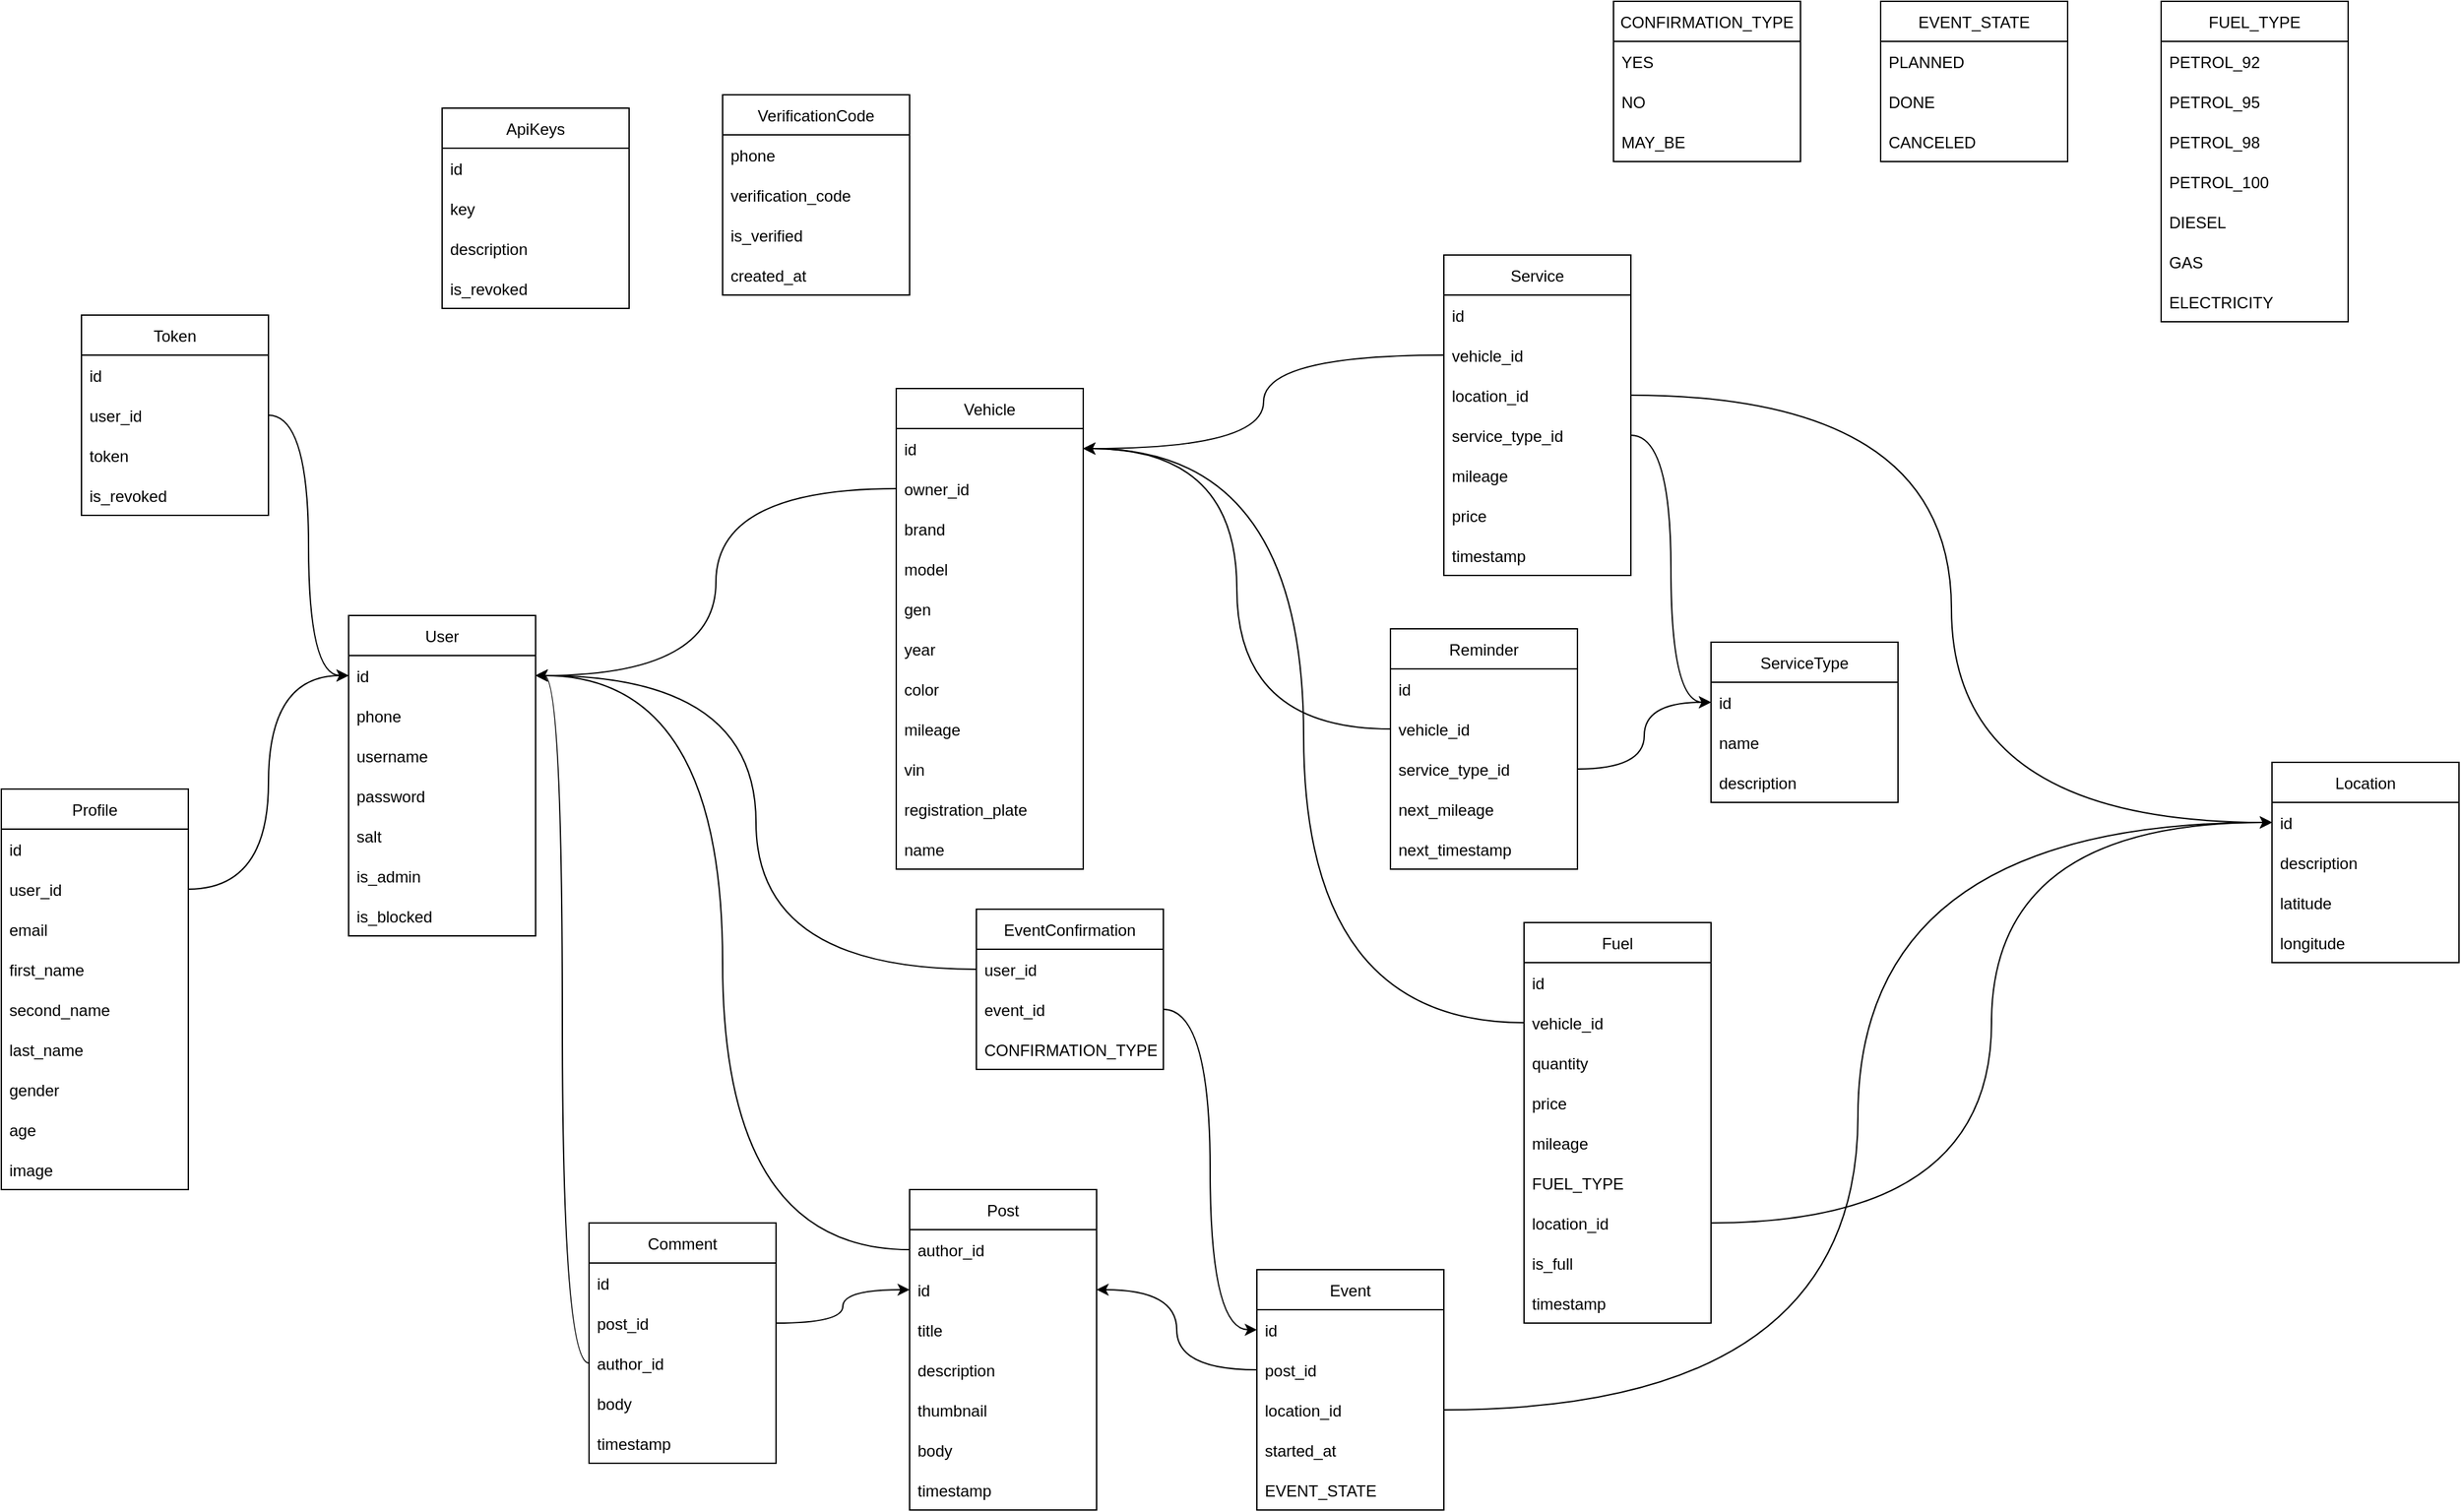 <mxfile version="19.0.0" type="github" pages="2">
  <diagram id="uK7g2tgaJ2PW8TSzlvOo" name="database models">
    <mxGraphModel dx="2889" dy="1998" grid="1" gridSize="10" guides="1" tooltips="1" connect="1" arrows="1" fold="1" page="1" pageScale="1" pageWidth="827" pageHeight="1169" math="0" shadow="0">
      <root>
        <mxCell id="0" />
        <mxCell id="1" parent="0" />
        <mxCell id="NEuYlTEZo3UmeoKoH1Xz-3" value="User" style="swimlane;fontStyle=0;childLayout=stackLayout;horizontal=1;startSize=30;horizontalStack=0;resizeParent=1;resizeParentMax=0;resizeLast=0;collapsible=1;marginBottom=0;" parent="1" vertex="1">
          <mxGeometry x="-420" y="-140" width="140" height="240" as="geometry" />
        </mxCell>
        <mxCell id="NEuYlTEZo3UmeoKoH1Xz-30" value="id" style="text;strokeColor=none;fillColor=none;align=left;verticalAlign=middle;spacingLeft=4;spacingRight=4;overflow=hidden;points=[[0,0.5],[1,0.5]];portConstraint=eastwest;rotatable=0;" parent="NEuYlTEZo3UmeoKoH1Xz-3" vertex="1">
          <mxGeometry y="30" width="140" height="30" as="geometry" />
        </mxCell>
        <mxCell id="NEuYlTEZo3UmeoKoH1Xz-18" value="phone" style="text;strokeColor=none;fillColor=none;align=left;verticalAlign=middle;spacingLeft=4;spacingRight=4;overflow=hidden;points=[[0,0.5],[1,0.5]];portConstraint=eastwest;rotatable=0;" parent="NEuYlTEZo3UmeoKoH1Xz-3" vertex="1">
          <mxGeometry y="60" width="140" height="30" as="geometry" />
        </mxCell>
        <mxCell id="TGCersvps0wI7P_kgz-b-6" value="username" style="text;strokeColor=none;fillColor=none;align=left;verticalAlign=middle;spacingLeft=4;spacingRight=4;overflow=hidden;points=[[0,0.5],[1,0.5]];portConstraint=eastwest;rotatable=0;" parent="NEuYlTEZo3UmeoKoH1Xz-3" vertex="1">
          <mxGeometry y="90" width="140" height="30" as="geometry" />
        </mxCell>
        <mxCell id="NEuYlTEZo3UmeoKoH1Xz-128" value="password" style="text;strokeColor=none;fillColor=none;align=left;verticalAlign=middle;spacingLeft=4;spacingRight=4;overflow=hidden;points=[[0,0.5],[1,0.5]];portConstraint=eastwest;rotatable=0;" parent="NEuYlTEZo3UmeoKoH1Xz-3" vertex="1">
          <mxGeometry y="120" width="140" height="30" as="geometry" />
        </mxCell>
        <mxCell id="quZGR94nTyC4VkamT6Ci-5" value="salt" style="text;strokeColor=none;fillColor=none;align=left;verticalAlign=middle;spacingLeft=4;spacingRight=4;overflow=hidden;points=[[0,0.5],[1,0.5]];portConstraint=eastwest;rotatable=0;" parent="NEuYlTEZo3UmeoKoH1Xz-3" vertex="1">
          <mxGeometry y="150" width="140" height="30" as="geometry" />
        </mxCell>
        <mxCell id="NEuYlTEZo3UmeoKoH1Xz-83" value="is_admin" style="text;strokeColor=none;fillColor=none;align=left;verticalAlign=middle;spacingLeft=4;spacingRight=4;overflow=hidden;points=[[0,0.5],[1,0.5]];portConstraint=eastwest;rotatable=0;" parent="NEuYlTEZo3UmeoKoH1Xz-3" vertex="1">
          <mxGeometry y="180" width="140" height="30" as="geometry" />
        </mxCell>
        <mxCell id="NEuYlTEZo3UmeoKoH1Xz-84" value="is_blocked" style="text;strokeColor=none;fillColor=none;align=left;verticalAlign=middle;spacingLeft=4;spacingRight=4;overflow=hidden;points=[[0,0.5],[1,0.5]];portConstraint=eastwest;rotatable=0;" parent="NEuYlTEZo3UmeoKoH1Xz-3" vertex="1">
          <mxGeometry y="210" width="140" height="30" as="geometry" />
        </mxCell>
        <mxCell id="NEuYlTEZo3UmeoKoH1Xz-7" value="Vehicle" style="swimlane;fontStyle=0;childLayout=stackLayout;horizontal=1;startSize=30;horizontalStack=0;resizeParent=1;resizeParentMax=0;resizeLast=0;collapsible=1;marginBottom=0;" parent="1" vertex="1">
          <mxGeometry x="-10" y="-310" width="140" height="360" as="geometry" />
        </mxCell>
        <mxCell id="NEuYlTEZo3UmeoKoH1Xz-31" value="id" style="text;strokeColor=none;fillColor=none;align=left;verticalAlign=middle;spacingLeft=4;spacingRight=4;overflow=hidden;points=[[0,0.5],[1,0.5]];portConstraint=eastwest;rotatable=0;" parent="NEuYlTEZo3UmeoKoH1Xz-7" vertex="1">
          <mxGeometry y="30" width="140" height="30" as="geometry" />
        </mxCell>
        <mxCell id="NEuYlTEZo3UmeoKoH1Xz-8" value="owner_id" style="text;strokeColor=none;fillColor=none;align=left;verticalAlign=middle;spacingLeft=4;spacingRight=4;overflow=hidden;points=[[0,0.5],[1,0.5]];portConstraint=eastwest;rotatable=0;" parent="NEuYlTEZo3UmeoKoH1Xz-7" vertex="1">
          <mxGeometry y="60" width="140" height="30" as="geometry" />
        </mxCell>
        <mxCell id="NEuYlTEZo3UmeoKoH1Xz-9" value="brand" style="text;strokeColor=none;fillColor=none;align=left;verticalAlign=middle;spacingLeft=4;spacingRight=4;overflow=hidden;points=[[0,0.5],[1,0.5]];portConstraint=eastwest;rotatable=0;" parent="NEuYlTEZo3UmeoKoH1Xz-7" vertex="1">
          <mxGeometry y="90" width="140" height="30" as="geometry" />
        </mxCell>
        <mxCell id="NEuYlTEZo3UmeoKoH1Xz-10" value="model" style="text;strokeColor=none;fillColor=none;align=left;verticalAlign=middle;spacingLeft=4;spacingRight=4;overflow=hidden;points=[[0,0.5],[1,0.5]];portConstraint=eastwest;rotatable=0;" parent="NEuYlTEZo3UmeoKoH1Xz-7" vertex="1">
          <mxGeometry y="120" width="140" height="30" as="geometry" />
        </mxCell>
        <mxCell id="o9rR82Mv3ldl3oW1OPlg-3" value="gen" style="text;strokeColor=none;fillColor=none;align=left;verticalAlign=middle;spacingLeft=4;spacingRight=4;overflow=hidden;points=[[0,0.5],[1,0.5]];portConstraint=eastwest;rotatable=0;" vertex="1" parent="NEuYlTEZo3UmeoKoH1Xz-7">
          <mxGeometry y="150" width="140" height="30" as="geometry" />
        </mxCell>
        <mxCell id="NEuYlTEZo3UmeoKoH1Xz-19" value="year" style="text;strokeColor=none;fillColor=none;align=left;verticalAlign=middle;spacingLeft=4;spacingRight=4;overflow=hidden;points=[[0,0.5],[1,0.5]];portConstraint=eastwest;rotatable=0;" parent="NEuYlTEZo3UmeoKoH1Xz-7" vertex="1">
          <mxGeometry y="180" width="140" height="30" as="geometry" />
        </mxCell>
        <mxCell id="NEuYlTEZo3UmeoKoH1Xz-20" value="color" style="text;strokeColor=none;fillColor=none;align=left;verticalAlign=middle;spacingLeft=4;spacingRight=4;overflow=hidden;points=[[0,0.5],[1,0.5]];portConstraint=eastwest;rotatable=0;" parent="NEuYlTEZo3UmeoKoH1Xz-7" vertex="1">
          <mxGeometry y="210" width="140" height="30" as="geometry" />
        </mxCell>
        <mxCell id="NEuYlTEZo3UmeoKoH1Xz-21" value="mileage" style="text;strokeColor=none;fillColor=none;align=left;verticalAlign=middle;spacingLeft=4;spacingRight=4;overflow=hidden;points=[[0,0.5],[1,0.5]];portConstraint=eastwest;rotatable=0;" parent="NEuYlTEZo3UmeoKoH1Xz-7" vertex="1">
          <mxGeometry y="240" width="140" height="30" as="geometry" />
        </mxCell>
        <mxCell id="quZGR94nTyC4VkamT6Ci-7" value="vin" style="text;strokeColor=none;fillColor=none;align=left;verticalAlign=middle;spacingLeft=4;spacingRight=4;overflow=hidden;points=[[0,0.5],[1,0.5]];portConstraint=eastwest;rotatable=0;" parent="NEuYlTEZo3UmeoKoH1Xz-7" vertex="1">
          <mxGeometry y="270" width="140" height="30" as="geometry" />
        </mxCell>
        <mxCell id="quZGR94nTyC4VkamT6Ci-8" value="registration_plate" style="text;strokeColor=none;fillColor=none;align=left;verticalAlign=middle;spacingLeft=4;spacingRight=4;overflow=hidden;points=[[0,0.5],[1,0.5]];portConstraint=eastwest;rotatable=0;" parent="NEuYlTEZo3UmeoKoH1Xz-7" vertex="1">
          <mxGeometry y="300" width="140" height="30" as="geometry" />
        </mxCell>
        <mxCell id="quZGR94nTyC4VkamT6Ci-9" value="name" style="text;strokeColor=none;fillColor=none;align=left;verticalAlign=middle;spacingLeft=4;spacingRight=4;overflow=hidden;points=[[0,0.5],[1,0.5]];portConstraint=eastwest;rotatable=0;" parent="NEuYlTEZo3UmeoKoH1Xz-7" vertex="1">
          <mxGeometry y="330" width="140" height="30" as="geometry" />
        </mxCell>
        <mxCell id="NEuYlTEZo3UmeoKoH1Xz-11" value="Service" style="swimlane;fontStyle=0;childLayout=stackLayout;horizontal=1;startSize=30;horizontalStack=0;resizeParent=1;resizeParentMax=0;resizeLast=0;collapsible=1;marginBottom=0;" parent="1" vertex="1">
          <mxGeometry x="400" y="-410" width="140" height="240" as="geometry" />
        </mxCell>
        <mxCell id="NEuYlTEZo3UmeoKoH1Xz-32" value="id" style="text;strokeColor=none;fillColor=none;align=left;verticalAlign=middle;spacingLeft=4;spacingRight=4;overflow=hidden;points=[[0,0.5],[1,0.5]];portConstraint=eastwest;rotatable=0;" parent="NEuYlTEZo3UmeoKoH1Xz-11" vertex="1">
          <mxGeometry y="30" width="140" height="30" as="geometry" />
        </mxCell>
        <mxCell id="NEuYlTEZo3UmeoKoH1Xz-12" value="vehicle_id" style="text;strokeColor=none;fillColor=none;align=left;verticalAlign=middle;spacingLeft=4;spacingRight=4;overflow=hidden;points=[[0,0.5],[1,0.5]];portConstraint=eastwest;rotatable=0;" parent="NEuYlTEZo3UmeoKoH1Xz-11" vertex="1">
          <mxGeometry y="60" width="140" height="30" as="geometry" />
        </mxCell>
        <mxCell id="NEuYlTEZo3UmeoKoH1Xz-42" value="location_id" style="text;strokeColor=none;fillColor=none;align=left;verticalAlign=middle;spacingLeft=4;spacingRight=4;overflow=hidden;points=[[0,0.5],[1,0.5]];portConstraint=eastwest;rotatable=0;" parent="NEuYlTEZo3UmeoKoH1Xz-11" vertex="1">
          <mxGeometry y="90" width="140" height="30" as="geometry" />
        </mxCell>
        <mxCell id="NEuYlTEZo3UmeoKoH1Xz-13" value="service_type_id" style="text;strokeColor=none;fillColor=none;align=left;verticalAlign=middle;spacingLeft=4;spacingRight=4;overflow=hidden;points=[[0,0.5],[1,0.5]];portConstraint=eastwest;rotatable=0;" parent="NEuYlTEZo3UmeoKoH1Xz-11" vertex="1">
          <mxGeometry y="120" width="140" height="30" as="geometry" />
        </mxCell>
        <mxCell id="NEuYlTEZo3UmeoKoH1Xz-23" value="mileage" style="text;strokeColor=none;fillColor=none;align=left;verticalAlign=middle;spacingLeft=4;spacingRight=4;overflow=hidden;points=[[0,0.5],[1,0.5]];portConstraint=eastwest;rotatable=0;" parent="NEuYlTEZo3UmeoKoH1Xz-11" vertex="1">
          <mxGeometry y="150" width="140" height="30" as="geometry" />
        </mxCell>
        <mxCell id="o9rR82Mv3ldl3oW1OPlg-1" value="price" style="text;strokeColor=none;fillColor=none;align=left;verticalAlign=middle;spacingLeft=4;spacingRight=4;overflow=hidden;points=[[0,0.5],[1,0.5]];portConstraint=eastwest;rotatable=0;" vertex="1" parent="NEuYlTEZo3UmeoKoH1Xz-11">
          <mxGeometry y="180" width="140" height="30" as="geometry" />
        </mxCell>
        <mxCell id="NEuYlTEZo3UmeoKoH1Xz-25" value="timestamp" style="text;strokeColor=none;fillColor=none;align=left;verticalAlign=middle;spacingLeft=4;spacingRight=4;overflow=hidden;points=[[0,0.5],[1,0.5]];portConstraint=eastwest;rotatable=0;" parent="NEuYlTEZo3UmeoKoH1Xz-11" vertex="1">
          <mxGeometry y="210" width="140" height="30" as="geometry" />
        </mxCell>
        <mxCell id="NEuYlTEZo3UmeoKoH1Xz-24" style="edgeStyle=orthogonalEdgeStyle;rounded=0;orthogonalLoop=1;jettySize=auto;html=1;exitX=0;exitY=0.5;exitDx=0;exitDy=0;entryX=1;entryY=0.5;entryDx=0;entryDy=0;curved=1;" parent="1" source="NEuYlTEZo3UmeoKoH1Xz-12" target="NEuYlTEZo3UmeoKoH1Xz-31" edge="1">
          <mxGeometry relative="1" as="geometry" />
        </mxCell>
        <mxCell id="NEuYlTEZo3UmeoKoH1Xz-26" value="Reminder" style="swimlane;fontStyle=0;childLayout=stackLayout;horizontal=1;startSize=30;horizontalStack=0;resizeParent=1;resizeParentMax=0;resizeLast=0;collapsible=1;marginBottom=0;" parent="1" vertex="1">
          <mxGeometry x="360" y="-130" width="140" height="180" as="geometry" />
        </mxCell>
        <mxCell id="NEuYlTEZo3UmeoKoH1Xz-33" value="id" style="text;strokeColor=none;fillColor=none;align=left;verticalAlign=middle;spacingLeft=4;spacingRight=4;overflow=hidden;points=[[0,0.5],[1,0.5]];portConstraint=eastwest;rotatable=0;" parent="NEuYlTEZo3UmeoKoH1Xz-26" vertex="1">
          <mxGeometry y="30" width="140" height="30" as="geometry" />
        </mxCell>
        <mxCell id="NEuYlTEZo3UmeoKoH1Xz-27" value="vehicle_id" style="text;strokeColor=none;fillColor=none;align=left;verticalAlign=middle;spacingLeft=4;spacingRight=4;overflow=hidden;points=[[0,0.5],[1,0.5]];portConstraint=eastwest;rotatable=0;" parent="NEuYlTEZo3UmeoKoH1Xz-26" vertex="1">
          <mxGeometry y="60" width="140" height="30" as="geometry" />
        </mxCell>
        <mxCell id="NEuYlTEZo3UmeoKoH1Xz-28" value="service_type_id" style="text;strokeColor=none;fillColor=none;align=left;verticalAlign=middle;spacingLeft=4;spacingRight=4;overflow=hidden;points=[[0,0.5],[1,0.5]];portConstraint=eastwest;rotatable=0;" parent="NEuYlTEZo3UmeoKoH1Xz-26" vertex="1">
          <mxGeometry y="90" width="140" height="30" as="geometry" />
        </mxCell>
        <mxCell id="NEuYlTEZo3UmeoKoH1Xz-29" value="next_mileage" style="text;strokeColor=none;fillColor=none;align=left;verticalAlign=middle;spacingLeft=4;spacingRight=4;overflow=hidden;points=[[0,0.5],[1,0.5]];portConstraint=eastwest;rotatable=0;" parent="NEuYlTEZo3UmeoKoH1Xz-26" vertex="1">
          <mxGeometry y="120" width="140" height="30" as="geometry" />
        </mxCell>
        <mxCell id="NEuYlTEZo3UmeoKoH1Xz-35" value="next_timestamp" style="text;strokeColor=none;fillColor=none;align=left;verticalAlign=middle;spacingLeft=4;spacingRight=4;overflow=hidden;points=[[0,0.5],[1,0.5]];portConstraint=eastwest;rotatable=0;" parent="NEuYlTEZo3UmeoKoH1Xz-26" vertex="1">
          <mxGeometry y="150" width="140" height="30" as="geometry" />
        </mxCell>
        <mxCell id="NEuYlTEZo3UmeoKoH1Xz-34" style="edgeStyle=orthogonalEdgeStyle;rounded=0;orthogonalLoop=1;jettySize=auto;html=1;exitX=0;exitY=0.5;exitDx=0;exitDy=0;entryX=1;entryY=0.5;entryDx=0;entryDy=0;curved=1;" parent="1" source="NEuYlTEZo3UmeoKoH1Xz-27" target="NEuYlTEZo3UmeoKoH1Xz-31" edge="1">
          <mxGeometry relative="1" as="geometry" />
        </mxCell>
        <mxCell id="NEuYlTEZo3UmeoKoH1Xz-36" value="ServiceType" style="swimlane;fontStyle=0;childLayout=stackLayout;horizontal=1;startSize=30;horizontalStack=0;resizeParent=1;resizeParentMax=0;resizeLast=0;collapsible=1;marginBottom=0;" parent="1" vertex="1">
          <mxGeometry x="600" y="-120" width="140" height="120" as="geometry" />
        </mxCell>
        <mxCell id="NEuYlTEZo3UmeoKoH1Xz-37" value="id" style="text;strokeColor=none;fillColor=none;align=left;verticalAlign=middle;spacingLeft=4;spacingRight=4;overflow=hidden;points=[[0,0.5],[1,0.5]];portConstraint=eastwest;rotatable=0;" parent="NEuYlTEZo3UmeoKoH1Xz-36" vertex="1">
          <mxGeometry y="30" width="140" height="30" as="geometry" />
        </mxCell>
        <mxCell id="NEuYlTEZo3UmeoKoH1Xz-38" value="name" style="text;strokeColor=none;fillColor=none;align=left;verticalAlign=middle;spacingLeft=4;spacingRight=4;overflow=hidden;points=[[0,0.5],[1,0.5]];portConstraint=eastwest;rotatable=0;" parent="NEuYlTEZo3UmeoKoH1Xz-36" vertex="1">
          <mxGeometry y="60" width="140" height="30" as="geometry" />
        </mxCell>
        <mxCell id="NEuYlTEZo3UmeoKoH1Xz-39" value="description" style="text;strokeColor=none;fillColor=none;align=left;verticalAlign=middle;spacingLeft=4;spacingRight=4;overflow=hidden;points=[[0,0.5],[1,0.5]];portConstraint=eastwest;rotatable=0;" parent="NEuYlTEZo3UmeoKoH1Xz-36" vertex="1">
          <mxGeometry y="90" width="140" height="30" as="geometry" />
        </mxCell>
        <mxCell id="NEuYlTEZo3UmeoKoH1Xz-40" style="edgeStyle=orthogonalEdgeStyle;rounded=0;orthogonalLoop=1;jettySize=auto;html=1;exitX=1;exitY=0.5;exitDx=0;exitDy=0;entryX=0;entryY=0.5;entryDx=0;entryDy=0;curved=1;" parent="1" source="NEuYlTEZo3UmeoKoH1Xz-13" target="NEuYlTEZo3UmeoKoH1Xz-37" edge="1">
          <mxGeometry relative="1" as="geometry" />
        </mxCell>
        <mxCell id="NEuYlTEZo3UmeoKoH1Xz-41" style="edgeStyle=orthogonalEdgeStyle;rounded=0;orthogonalLoop=1;jettySize=auto;html=1;exitX=1;exitY=0.5;exitDx=0;exitDy=0;entryX=0;entryY=0.5;entryDx=0;entryDy=0;curved=1;" parent="1" source="NEuYlTEZo3UmeoKoH1Xz-28" target="NEuYlTEZo3UmeoKoH1Xz-37" edge="1">
          <mxGeometry relative="1" as="geometry" />
        </mxCell>
        <mxCell id="NEuYlTEZo3UmeoKoH1Xz-43" value="Location" style="swimlane;fontStyle=0;childLayout=stackLayout;horizontal=1;startSize=30;horizontalStack=0;resizeParent=1;resizeParentMax=0;resizeLast=0;collapsible=1;marginBottom=0;" parent="1" vertex="1">
          <mxGeometry x="1020" y="-30" width="140" height="150" as="geometry" />
        </mxCell>
        <mxCell id="NEuYlTEZo3UmeoKoH1Xz-44" value="id" style="text;strokeColor=none;fillColor=none;align=left;verticalAlign=middle;spacingLeft=4;spacingRight=4;overflow=hidden;points=[[0,0.5],[1,0.5]];portConstraint=eastwest;rotatable=0;" parent="NEuYlTEZo3UmeoKoH1Xz-43" vertex="1">
          <mxGeometry y="30" width="140" height="30" as="geometry" />
        </mxCell>
        <mxCell id="NEuYlTEZo3UmeoKoH1Xz-46" value="description" style="text;strokeColor=none;fillColor=none;align=left;verticalAlign=middle;spacingLeft=4;spacingRight=4;overflow=hidden;points=[[0,0.5],[1,0.5]];portConstraint=eastwest;rotatable=0;" parent="NEuYlTEZo3UmeoKoH1Xz-43" vertex="1">
          <mxGeometry y="60" width="140" height="30" as="geometry" />
        </mxCell>
        <mxCell id="NEuYlTEZo3UmeoKoH1Xz-48" value="latitude" style="text;strokeColor=none;fillColor=none;align=left;verticalAlign=middle;spacingLeft=4;spacingRight=4;overflow=hidden;points=[[0,0.5],[1,0.5]];portConstraint=eastwest;rotatable=0;" parent="NEuYlTEZo3UmeoKoH1Xz-43" vertex="1">
          <mxGeometry y="90" width="140" height="30" as="geometry" />
        </mxCell>
        <mxCell id="NEuYlTEZo3UmeoKoH1Xz-49" value="longitude" style="text;strokeColor=none;fillColor=none;align=left;verticalAlign=middle;spacingLeft=4;spacingRight=4;overflow=hidden;points=[[0,0.5],[1,0.5]];portConstraint=eastwest;rotatable=0;" parent="NEuYlTEZo3UmeoKoH1Xz-43" vertex="1">
          <mxGeometry y="120" width="140" height="30" as="geometry" />
        </mxCell>
        <mxCell id="NEuYlTEZo3UmeoKoH1Xz-59" value="Event" style="swimlane;fontStyle=0;childLayout=stackLayout;horizontal=1;startSize=30;horizontalStack=0;resizeParent=1;resizeParentMax=0;resizeLast=0;collapsible=1;marginBottom=0;" parent="1" vertex="1">
          <mxGeometry x="260" y="350" width="140" height="180" as="geometry" />
        </mxCell>
        <mxCell id="NEuYlTEZo3UmeoKoH1Xz-60" value="id" style="text;strokeColor=none;fillColor=none;align=left;verticalAlign=middle;spacingLeft=4;spacingRight=4;overflow=hidden;points=[[0,0.5],[1,0.5]];portConstraint=eastwest;rotatable=0;" parent="NEuYlTEZo3UmeoKoH1Xz-59" vertex="1">
          <mxGeometry y="30" width="140" height="30" as="geometry" />
        </mxCell>
        <mxCell id="quZGR94nTyC4VkamT6Ci-2" value="post_id" style="text;strokeColor=none;fillColor=none;align=left;verticalAlign=middle;spacingLeft=4;spacingRight=4;overflow=hidden;points=[[0,0.5],[1,0.5]];portConstraint=eastwest;rotatable=0;" parent="NEuYlTEZo3UmeoKoH1Xz-59" vertex="1">
          <mxGeometry y="60" width="140" height="30" as="geometry" />
        </mxCell>
        <mxCell id="NEuYlTEZo3UmeoKoH1Xz-86" value="location_id" style="text;strokeColor=none;fillColor=none;align=left;verticalAlign=middle;spacingLeft=4;spacingRight=4;overflow=hidden;points=[[0,0.5],[1,0.5]];portConstraint=eastwest;rotatable=0;" parent="NEuYlTEZo3UmeoKoH1Xz-59" vertex="1">
          <mxGeometry y="90" width="140" height="30" as="geometry" />
        </mxCell>
        <mxCell id="quZGR94nTyC4VkamT6Ci-6" value="started_at" style="text;strokeColor=none;fillColor=none;align=left;verticalAlign=middle;spacingLeft=4;spacingRight=4;overflow=hidden;points=[[0,0.5],[1,0.5]];portConstraint=eastwest;rotatable=0;" parent="NEuYlTEZo3UmeoKoH1Xz-59" vertex="1">
          <mxGeometry y="120" width="140" height="30" as="geometry" />
        </mxCell>
        <mxCell id="NEuYlTEZo3UmeoKoH1Xz-98" value="EVENT_STATE" style="text;strokeColor=none;fillColor=none;align=left;verticalAlign=middle;spacingLeft=4;spacingRight=4;overflow=hidden;points=[[0,0.5],[1,0.5]];portConstraint=eastwest;rotatable=0;" parent="NEuYlTEZo3UmeoKoH1Xz-59" vertex="1">
          <mxGeometry y="150" width="140" height="30" as="geometry" />
        </mxCell>
        <mxCell id="NEuYlTEZo3UmeoKoH1Xz-70" value="Comment" style="swimlane;fontStyle=0;childLayout=stackLayout;horizontal=1;startSize=30;horizontalStack=0;resizeParent=1;resizeParentMax=0;resizeLast=0;collapsible=1;marginBottom=0;" parent="1" vertex="1">
          <mxGeometry x="-240" y="315" width="140" height="180" as="geometry" />
        </mxCell>
        <mxCell id="NEuYlTEZo3UmeoKoH1Xz-71" value="id" style="text;strokeColor=none;fillColor=none;align=left;verticalAlign=middle;spacingLeft=4;spacingRight=4;overflow=hidden;points=[[0,0.5],[1,0.5]];portConstraint=eastwest;rotatable=0;" parent="NEuYlTEZo3UmeoKoH1Xz-70" vertex="1">
          <mxGeometry y="30" width="140" height="30" as="geometry" />
        </mxCell>
        <mxCell id="NEuYlTEZo3UmeoKoH1Xz-73" value="post_id" style="text;strokeColor=none;fillColor=none;align=left;verticalAlign=middle;spacingLeft=4;spacingRight=4;overflow=hidden;points=[[0,0.5],[1,0.5]];portConstraint=eastwest;rotatable=0;" parent="NEuYlTEZo3UmeoKoH1Xz-70" vertex="1">
          <mxGeometry y="60" width="140" height="30" as="geometry" />
        </mxCell>
        <mxCell id="NEuYlTEZo3UmeoKoH1Xz-72" value="author_id" style="text;strokeColor=none;fillColor=none;align=left;verticalAlign=middle;spacingLeft=4;spacingRight=4;overflow=hidden;points=[[0,0.5],[1,0.5]];portConstraint=eastwest;rotatable=0;" parent="NEuYlTEZo3UmeoKoH1Xz-70" vertex="1">
          <mxGeometry y="90" width="140" height="30" as="geometry" />
        </mxCell>
        <mxCell id="NEuYlTEZo3UmeoKoH1Xz-74" value="body" style="text;strokeColor=none;fillColor=none;align=left;verticalAlign=middle;spacingLeft=4;spacingRight=4;overflow=hidden;points=[[0,0.5],[1,0.5]];portConstraint=eastwest;rotatable=0;" parent="NEuYlTEZo3UmeoKoH1Xz-70" vertex="1">
          <mxGeometry y="120" width="140" height="30" as="geometry" />
        </mxCell>
        <mxCell id="NEuYlTEZo3UmeoKoH1Xz-75" value="timestamp" style="text;strokeColor=none;fillColor=none;align=left;verticalAlign=middle;spacingLeft=4;spacingRight=4;overflow=hidden;points=[[0,0.5],[1,0.5]];portConstraint=eastwest;rotatable=0;" parent="NEuYlTEZo3UmeoKoH1Xz-70" vertex="1">
          <mxGeometry y="150" width="140" height="30" as="geometry" />
        </mxCell>
        <mxCell id="NEuYlTEZo3UmeoKoH1Xz-51" value="Post" style="swimlane;fontStyle=0;childLayout=stackLayout;horizontal=1;startSize=30;horizontalStack=0;resizeParent=1;resizeParentMax=0;resizeLast=0;collapsible=1;marginBottom=0;" parent="1" vertex="1">
          <mxGeometry y="290" width="140" height="240" as="geometry" />
        </mxCell>
        <mxCell id="NEuYlTEZo3UmeoKoH1Xz-53" value="author_id" style="text;strokeColor=none;fillColor=none;align=left;verticalAlign=middle;spacingLeft=4;spacingRight=4;overflow=hidden;points=[[0,0.5],[1,0.5]];portConstraint=eastwest;rotatable=0;" parent="NEuYlTEZo3UmeoKoH1Xz-51" vertex="1">
          <mxGeometry y="30" width="140" height="30" as="geometry" />
        </mxCell>
        <mxCell id="NEuYlTEZo3UmeoKoH1Xz-52" value="id" style="text;strokeColor=none;fillColor=none;align=left;verticalAlign=middle;spacingLeft=4;spacingRight=4;overflow=hidden;points=[[0,0.5],[1,0.5]];portConstraint=eastwest;rotatable=0;" parent="NEuYlTEZo3UmeoKoH1Xz-51" vertex="1">
          <mxGeometry y="60" width="140" height="30" as="geometry" />
        </mxCell>
        <mxCell id="NEuYlTEZo3UmeoKoH1Xz-54" value="title" style="text;strokeColor=none;fillColor=none;align=left;verticalAlign=middle;spacingLeft=4;spacingRight=4;overflow=hidden;points=[[0,0.5],[1,0.5]];portConstraint=eastwest;rotatable=0;" parent="NEuYlTEZo3UmeoKoH1Xz-51" vertex="1">
          <mxGeometry y="90" width="140" height="30" as="geometry" />
        </mxCell>
        <mxCell id="NEuYlTEZo3UmeoKoH1Xz-55" value="description" style="text;strokeColor=none;fillColor=none;align=left;verticalAlign=middle;spacingLeft=4;spacingRight=4;overflow=hidden;points=[[0,0.5],[1,0.5]];portConstraint=eastwest;rotatable=0;" parent="NEuYlTEZo3UmeoKoH1Xz-51" vertex="1">
          <mxGeometry y="120" width="140" height="30" as="geometry" />
        </mxCell>
        <mxCell id="NEuYlTEZo3UmeoKoH1Xz-56" value="thumbnail" style="text;strokeColor=none;fillColor=none;align=left;verticalAlign=middle;spacingLeft=4;spacingRight=4;overflow=hidden;points=[[0,0.5],[1,0.5]];portConstraint=eastwest;rotatable=0;" parent="NEuYlTEZo3UmeoKoH1Xz-51" vertex="1">
          <mxGeometry y="150" width="140" height="30" as="geometry" />
        </mxCell>
        <mxCell id="NEuYlTEZo3UmeoKoH1Xz-66" value="body" style="text;strokeColor=none;fillColor=none;align=left;verticalAlign=middle;spacingLeft=4;spacingRight=4;overflow=hidden;points=[[0,0.5],[1,0.5]];portConstraint=eastwest;rotatable=0;" parent="NEuYlTEZo3UmeoKoH1Xz-51" vertex="1">
          <mxGeometry y="180" width="140" height="30" as="geometry" />
        </mxCell>
        <mxCell id="NEuYlTEZo3UmeoKoH1Xz-57" value="timestamp" style="text;strokeColor=none;fillColor=none;align=left;verticalAlign=middle;spacingLeft=4;spacingRight=4;overflow=hidden;points=[[0,0.5],[1,0.5]];portConstraint=eastwest;rotatable=0;" parent="NEuYlTEZo3UmeoKoH1Xz-51" vertex="1">
          <mxGeometry y="210" width="140" height="30" as="geometry" />
        </mxCell>
        <mxCell id="NEuYlTEZo3UmeoKoH1Xz-80" style="edgeStyle=orthogonalEdgeStyle;rounded=0;orthogonalLoop=1;jettySize=auto;html=1;exitX=0;exitY=0.5;exitDx=0;exitDy=0;entryX=1;entryY=0.5;entryDx=0;entryDy=0;curved=1;" parent="1" source="NEuYlTEZo3UmeoKoH1Xz-72" target="NEuYlTEZo3UmeoKoH1Xz-30" edge="1">
          <mxGeometry relative="1" as="geometry" />
        </mxCell>
        <mxCell id="NEuYlTEZo3UmeoKoH1Xz-82" style="edgeStyle=orthogonalEdgeStyle;rounded=0;orthogonalLoop=1;jettySize=auto;html=1;curved=1;" parent="1" source="NEuYlTEZo3UmeoKoH1Xz-73" target="NEuYlTEZo3UmeoKoH1Xz-52" edge="1">
          <mxGeometry relative="1" as="geometry" />
        </mxCell>
        <mxCell id="NEuYlTEZo3UmeoKoH1Xz-88" style="edgeStyle=orthogonalEdgeStyle;rounded=0;orthogonalLoop=1;jettySize=auto;html=1;curved=1;" parent="1" source="NEuYlTEZo3UmeoKoH1Xz-86" target="NEuYlTEZo3UmeoKoH1Xz-44" edge="1">
          <mxGeometry relative="1" as="geometry" />
        </mxCell>
        <mxCell id="NEuYlTEZo3UmeoKoH1Xz-89" style="edgeStyle=orthogonalEdgeStyle;rounded=0;orthogonalLoop=1;jettySize=auto;html=1;exitX=1;exitY=0.5;exitDx=0;exitDy=0;curved=1;" parent="1" source="NEuYlTEZo3UmeoKoH1Xz-42" target="NEuYlTEZo3UmeoKoH1Xz-44" edge="1">
          <mxGeometry relative="1" as="geometry" />
        </mxCell>
        <mxCell id="NEuYlTEZo3UmeoKoH1Xz-91" value="EventConfirmation" style="swimlane;fontStyle=0;childLayout=stackLayout;horizontal=1;startSize=30;horizontalStack=0;resizeParent=1;resizeParentMax=0;resizeLast=0;collapsible=1;marginBottom=0;" parent="1" vertex="1">
          <mxGeometry x="50" y="80" width="140" height="120" as="geometry" />
        </mxCell>
        <mxCell id="NEuYlTEZo3UmeoKoH1Xz-93" value="user_id" style="text;strokeColor=none;fillColor=none;align=left;verticalAlign=middle;spacingLeft=4;spacingRight=4;overflow=hidden;points=[[0,0.5],[1,0.5]];portConstraint=eastwest;rotatable=0;" parent="NEuYlTEZo3UmeoKoH1Xz-91" vertex="1">
          <mxGeometry y="30" width="140" height="30" as="geometry" />
        </mxCell>
        <mxCell id="NEuYlTEZo3UmeoKoH1Xz-92" value="event_id" style="text;strokeColor=none;fillColor=none;align=left;verticalAlign=middle;spacingLeft=4;spacingRight=4;overflow=hidden;points=[[0,0.5],[1,0.5]];portConstraint=eastwest;rotatable=0;" parent="NEuYlTEZo3UmeoKoH1Xz-91" vertex="1">
          <mxGeometry y="60" width="140" height="30" as="geometry" />
        </mxCell>
        <mxCell id="NEuYlTEZo3UmeoKoH1Xz-94" value="CONFIRMATION_TYPE" style="text;strokeColor=none;fillColor=none;align=left;verticalAlign=middle;spacingLeft=4;spacingRight=4;overflow=hidden;points=[[0,0.5],[1,0.5]];portConstraint=eastwest;rotatable=0;" parent="NEuYlTEZo3UmeoKoH1Xz-91" vertex="1">
          <mxGeometry y="90" width="140" height="30" as="geometry" />
        </mxCell>
        <mxCell id="NEuYlTEZo3UmeoKoH1Xz-97" style="edgeStyle=orthogonalEdgeStyle;rounded=0;orthogonalLoop=1;jettySize=auto;html=1;curved=1;" parent="1" source="NEuYlTEZo3UmeoKoH1Xz-93" target="NEuYlTEZo3UmeoKoH1Xz-30" edge="1">
          <mxGeometry relative="1" as="geometry" />
        </mxCell>
        <mxCell id="NEuYlTEZo3UmeoKoH1Xz-99" value="CONFIRMATION_TYPE" style="swimlane;fontStyle=0;childLayout=stackLayout;horizontal=1;startSize=30;horizontalStack=0;resizeParent=1;resizeParentMax=0;resizeLast=0;collapsible=1;marginBottom=0;" parent="1" vertex="1">
          <mxGeometry x="527" y="-600" width="140" height="120" as="geometry" />
        </mxCell>
        <mxCell id="NEuYlTEZo3UmeoKoH1Xz-100" value="YES" style="text;strokeColor=none;fillColor=none;align=left;verticalAlign=middle;spacingLeft=4;spacingRight=4;overflow=hidden;points=[[0,0.5],[1,0.5]];portConstraint=eastwest;rotatable=0;" parent="NEuYlTEZo3UmeoKoH1Xz-99" vertex="1">
          <mxGeometry y="30" width="140" height="30" as="geometry" />
        </mxCell>
        <mxCell id="NEuYlTEZo3UmeoKoH1Xz-101" value="NO" style="text;strokeColor=none;fillColor=none;align=left;verticalAlign=middle;spacingLeft=4;spacingRight=4;overflow=hidden;points=[[0,0.5],[1,0.5]];portConstraint=eastwest;rotatable=0;" parent="NEuYlTEZo3UmeoKoH1Xz-99" vertex="1">
          <mxGeometry y="60" width="140" height="30" as="geometry" />
        </mxCell>
        <mxCell id="NEuYlTEZo3UmeoKoH1Xz-102" value="MAY_BE" style="text;strokeColor=none;fillColor=none;align=left;verticalAlign=middle;spacingLeft=4;spacingRight=4;overflow=hidden;points=[[0,0.5],[1,0.5]];portConstraint=eastwest;rotatable=0;" parent="NEuYlTEZo3UmeoKoH1Xz-99" vertex="1">
          <mxGeometry y="90" width="140" height="30" as="geometry" />
        </mxCell>
        <mxCell id="NEuYlTEZo3UmeoKoH1Xz-103" value="EVENT_STATE" style="swimlane;fontStyle=0;childLayout=stackLayout;horizontal=1;startSize=30;horizontalStack=0;resizeParent=1;resizeParentMax=0;resizeLast=0;collapsible=1;marginBottom=0;" parent="1" vertex="1">
          <mxGeometry x="727" y="-600" width="140" height="120" as="geometry" />
        </mxCell>
        <mxCell id="NEuYlTEZo3UmeoKoH1Xz-104" value="PLANNED" style="text;strokeColor=none;fillColor=none;align=left;verticalAlign=middle;spacingLeft=4;spacingRight=4;overflow=hidden;points=[[0,0.5],[1,0.5]];portConstraint=eastwest;rotatable=0;" parent="NEuYlTEZo3UmeoKoH1Xz-103" vertex="1">
          <mxGeometry y="30" width="140" height="30" as="geometry" />
        </mxCell>
        <mxCell id="NEuYlTEZo3UmeoKoH1Xz-105" value="DONE" style="text;strokeColor=none;fillColor=none;align=left;verticalAlign=middle;spacingLeft=4;spacingRight=4;overflow=hidden;points=[[0,0.5],[1,0.5]];portConstraint=eastwest;rotatable=0;" parent="NEuYlTEZo3UmeoKoH1Xz-103" vertex="1">
          <mxGeometry y="60" width="140" height="30" as="geometry" />
        </mxCell>
        <mxCell id="NEuYlTEZo3UmeoKoH1Xz-106" value="CANCELED" style="text;strokeColor=none;fillColor=none;align=left;verticalAlign=middle;spacingLeft=4;spacingRight=4;overflow=hidden;points=[[0,0.5],[1,0.5]];portConstraint=eastwest;rotatable=0;" parent="NEuYlTEZo3UmeoKoH1Xz-103" vertex="1">
          <mxGeometry y="90" width="140" height="30" as="geometry" />
        </mxCell>
        <mxCell id="NEuYlTEZo3UmeoKoH1Xz-107" value="Fuel" style="swimlane;fontStyle=0;childLayout=stackLayout;horizontal=1;startSize=30;horizontalStack=0;resizeParent=1;resizeParentMax=0;resizeLast=0;collapsible=1;marginBottom=0;" parent="1" vertex="1">
          <mxGeometry x="460" y="90" width="140" height="300" as="geometry" />
        </mxCell>
        <mxCell id="NEuYlTEZo3UmeoKoH1Xz-108" value="id" style="text;strokeColor=none;fillColor=none;align=left;verticalAlign=middle;spacingLeft=4;spacingRight=4;overflow=hidden;points=[[0,0.5],[1,0.5]];portConstraint=eastwest;rotatable=0;" parent="NEuYlTEZo3UmeoKoH1Xz-107" vertex="1">
          <mxGeometry y="30" width="140" height="30" as="geometry" />
        </mxCell>
        <mxCell id="NEuYlTEZo3UmeoKoH1Xz-109" value="vehicle_id" style="text;strokeColor=none;fillColor=none;align=left;verticalAlign=middle;spacingLeft=4;spacingRight=4;overflow=hidden;points=[[0,0.5],[1,0.5]];portConstraint=eastwest;rotatable=0;" parent="NEuYlTEZo3UmeoKoH1Xz-107" vertex="1">
          <mxGeometry y="60" width="140" height="30" as="geometry" />
        </mxCell>
        <mxCell id="NEuYlTEZo3UmeoKoH1Xz-110" value="quantity" style="text;strokeColor=none;fillColor=none;align=left;verticalAlign=middle;spacingLeft=4;spacingRight=4;overflow=hidden;points=[[0,0.5],[1,0.5]];portConstraint=eastwest;rotatable=0;" parent="NEuYlTEZo3UmeoKoH1Xz-107" vertex="1">
          <mxGeometry y="90" width="140" height="30" as="geometry" />
        </mxCell>
        <mxCell id="NEuYlTEZo3UmeoKoH1Xz-111" value="price" style="text;strokeColor=none;fillColor=none;align=left;verticalAlign=middle;spacingLeft=4;spacingRight=4;overflow=hidden;points=[[0,0.5],[1,0.5]];portConstraint=eastwest;rotatable=0;" parent="NEuYlTEZo3UmeoKoH1Xz-107" vertex="1">
          <mxGeometry y="120" width="140" height="30" as="geometry" />
        </mxCell>
        <mxCell id="o9rR82Mv3ldl3oW1OPlg-2" value="mileage" style="text;strokeColor=none;fillColor=none;align=left;verticalAlign=middle;spacingLeft=4;spacingRight=4;overflow=hidden;points=[[0,0.5],[1,0.5]];portConstraint=eastwest;rotatable=0;" vertex="1" parent="NEuYlTEZo3UmeoKoH1Xz-107">
          <mxGeometry y="150" width="140" height="30" as="geometry" />
        </mxCell>
        <mxCell id="NEuYlTEZo3UmeoKoH1Xz-117" value="FUEL_TYPE" style="text;strokeColor=none;fillColor=none;align=left;verticalAlign=middle;spacingLeft=4;spacingRight=4;overflow=hidden;points=[[0,0.5],[1,0.5]];portConstraint=eastwest;rotatable=0;" parent="NEuYlTEZo3UmeoKoH1Xz-107" vertex="1">
          <mxGeometry y="180" width="140" height="30" as="geometry" />
        </mxCell>
        <mxCell id="NEuYlTEZo3UmeoKoH1Xz-113" value="location_id" style="text;strokeColor=none;fillColor=none;align=left;verticalAlign=middle;spacingLeft=4;spacingRight=4;overflow=hidden;points=[[0,0.5],[1,0.5]];portConstraint=eastwest;rotatable=0;" parent="NEuYlTEZo3UmeoKoH1Xz-107" vertex="1">
          <mxGeometry y="210" width="140" height="30" as="geometry" />
        </mxCell>
        <mxCell id="CxRkZd9IwVkP0gDMuQTa-1" value="is_full" style="text;strokeColor=none;fillColor=none;align=left;verticalAlign=middle;spacingLeft=4;spacingRight=4;overflow=hidden;points=[[0,0.5],[1,0.5]];portConstraint=eastwest;rotatable=0;" parent="NEuYlTEZo3UmeoKoH1Xz-107" vertex="1">
          <mxGeometry y="240" width="140" height="30" as="geometry" />
        </mxCell>
        <mxCell id="NEuYlTEZo3UmeoKoH1Xz-112" value="timestamp" style="text;strokeColor=none;fillColor=none;align=left;verticalAlign=middle;spacingLeft=4;spacingRight=4;overflow=hidden;points=[[0,0.5],[1,0.5]];portConstraint=eastwest;rotatable=0;" parent="NEuYlTEZo3UmeoKoH1Xz-107" vertex="1">
          <mxGeometry y="270" width="140" height="30" as="geometry" />
        </mxCell>
        <mxCell id="NEuYlTEZo3UmeoKoH1Xz-114" style="edgeStyle=orthogonalEdgeStyle;rounded=0;orthogonalLoop=1;jettySize=auto;html=1;curved=1;" parent="1" source="NEuYlTEZo3UmeoKoH1Xz-113" target="NEuYlTEZo3UmeoKoH1Xz-44" edge="1">
          <mxGeometry relative="1" as="geometry" />
        </mxCell>
        <mxCell id="NEuYlTEZo3UmeoKoH1Xz-115" style="edgeStyle=orthogonalEdgeStyle;rounded=0;orthogonalLoop=1;jettySize=auto;html=1;curved=1;" parent="1" source="NEuYlTEZo3UmeoKoH1Xz-109" target="NEuYlTEZo3UmeoKoH1Xz-31" edge="1">
          <mxGeometry relative="1" as="geometry" />
        </mxCell>
        <mxCell id="NEuYlTEZo3UmeoKoH1Xz-116" style="edgeStyle=orthogonalEdgeStyle;rounded=0;orthogonalLoop=1;jettySize=auto;html=1;entryX=1;entryY=0.5;entryDx=0;entryDy=0;curved=1;" parent="1" source="NEuYlTEZo3UmeoKoH1Xz-53" target="NEuYlTEZo3UmeoKoH1Xz-30" edge="1">
          <mxGeometry relative="1" as="geometry" />
        </mxCell>
        <mxCell id="NEuYlTEZo3UmeoKoH1Xz-118" value="FUEL_TYPE" style="swimlane;fontStyle=0;childLayout=stackLayout;horizontal=1;startSize=30;horizontalStack=0;resizeParent=1;resizeParentMax=0;resizeLast=0;collapsible=1;marginBottom=0;" parent="1" vertex="1">
          <mxGeometry x="937" y="-600" width="140" height="240" as="geometry" />
        </mxCell>
        <mxCell id="NEuYlTEZo3UmeoKoH1Xz-119" value="PETROL_92" style="text;strokeColor=none;fillColor=none;align=left;verticalAlign=middle;spacingLeft=4;spacingRight=4;overflow=hidden;points=[[0,0.5],[1,0.5]];portConstraint=eastwest;rotatable=0;" parent="NEuYlTEZo3UmeoKoH1Xz-118" vertex="1">
          <mxGeometry y="30" width="140" height="30" as="geometry" />
        </mxCell>
        <mxCell id="NEuYlTEZo3UmeoKoH1Xz-120" value="PETROL_95" style="text;strokeColor=none;fillColor=none;align=left;verticalAlign=middle;spacingLeft=4;spacingRight=4;overflow=hidden;points=[[0,0.5],[1,0.5]];portConstraint=eastwest;rotatable=0;" parent="NEuYlTEZo3UmeoKoH1Xz-118" vertex="1">
          <mxGeometry y="60" width="140" height="30" as="geometry" />
        </mxCell>
        <mxCell id="NEuYlTEZo3UmeoKoH1Xz-121" value="PETROL_98" style="text;strokeColor=none;fillColor=none;align=left;verticalAlign=middle;spacingLeft=4;spacingRight=4;overflow=hidden;points=[[0,0.5],[1,0.5]];portConstraint=eastwest;rotatable=0;" parent="NEuYlTEZo3UmeoKoH1Xz-118" vertex="1">
          <mxGeometry y="90" width="140" height="30" as="geometry" />
        </mxCell>
        <mxCell id="NEuYlTEZo3UmeoKoH1Xz-122" value="PETROL_100" style="text;strokeColor=none;fillColor=none;align=left;verticalAlign=middle;spacingLeft=4;spacingRight=4;overflow=hidden;points=[[0,0.5],[1,0.5]];portConstraint=eastwest;rotatable=0;" parent="NEuYlTEZo3UmeoKoH1Xz-118" vertex="1">
          <mxGeometry y="120" width="140" height="30" as="geometry" />
        </mxCell>
        <mxCell id="NEuYlTEZo3UmeoKoH1Xz-123" value="DIESEL" style="text;strokeColor=none;fillColor=none;align=left;verticalAlign=middle;spacingLeft=4;spacingRight=4;overflow=hidden;points=[[0,0.5],[1,0.5]];portConstraint=eastwest;rotatable=0;" parent="NEuYlTEZo3UmeoKoH1Xz-118" vertex="1">
          <mxGeometry y="150" width="140" height="30" as="geometry" />
        </mxCell>
        <mxCell id="NEuYlTEZo3UmeoKoH1Xz-124" value="GAS" style="text;strokeColor=none;fillColor=none;align=left;verticalAlign=middle;spacingLeft=4;spacingRight=4;overflow=hidden;points=[[0,0.5],[1,0.5]];portConstraint=eastwest;rotatable=0;" parent="NEuYlTEZo3UmeoKoH1Xz-118" vertex="1">
          <mxGeometry y="180" width="140" height="30" as="geometry" />
        </mxCell>
        <mxCell id="NEuYlTEZo3UmeoKoH1Xz-126" value="ELECTRICITY" style="text;strokeColor=none;fillColor=none;align=left;verticalAlign=middle;spacingLeft=4;spacingRight=4;overflow=hidden;points=[[0,0.5],[1,0.5]];portConstraint=eastwest;rotatable=0;" parent="NEuYlTEZo3UmeoKoH1Xz-118" vertex="1">
          <mxGeometry y="210" width="140" height="30" as="geometry" />
        </mxCell>
        <mxCell id="NEuYlTEZo3UmeoKoH1Xz-129" value="Token" style="swimlane;fontStyle=0;childLayout=stackLayout;horizontal=1;startSize=30;horizontalStack=0;resizeParent=1;resizeParentMax=0;resizeLast=0;collapsible=1;marginBottom=0;" parent="1" vertex="1">
          <mxGeometry x="-620" y="-365" width="140" height="150" as="geometry" />
        </mxCell>
        <mxCell id="NEuYlTEZo3UmeoKoH1Xz-130" value="id" style="text;strokeColor=none;fillColor=none;align=left;verticalAlign=middle;spacingLeft=4;spacingRight=4;overflow=hidden;points=[[0,0.5],[1,0.5]];portConstraint=eastwest;rotatable=0;" parent="NEuYlTEZo3UmeoKoH1Xz-129" vertex="1">
          <mxGeometry y="30" width="140" height="30" as="geometry" />
        </mxCell>
        <mxCell id="NEuYlTEZo3UmeoKoH1Xz-131" value="user_id" style="text;strokeColor=none;fillColor=none;align=left;verticalAlign=middle;spacingLeft=4;spacingRight=4;overflow=hidden;points=[[0,0.5],[1,0.5]];portConstraint=eastwest;rotatable=0;" parent="NEuYlTEZo3UmeoKoH1Xz-129" vertex="1">
          <mxGeometry y="60" width="140" height="30" as="geometry" />
        </mxCell>
        <mxCell id="NEuYlTEZo3UmeoKoH1Xz-132" value="token" style="text;strokeColor=none;fillColor=none;align=left;verticalAlign=middle;spacingLeft=4;spacingRight=4;overflow=hidden;points=[[0,0.5],[1,0.5]];portConstraint=eastwest;rotatable=0;" parent="NEuYlTEZo3UmeoKoH1Xz-129" vertex="1">
          <mxGeometry y="90" width="140" height="30" as="geometry" />
        </mxCell>
        <mxCell id="NEuYlTEZo3UmeoKoH1Xz-133" value="is_revoked" style="text;strokeColor=none;fillColor=none;align=left;verticalAlign=middle;spacingLeft=4;spacingRight=4;overflow=hidden;points=[[0,0.5],[1,0.5]];portConstraint=eastwest;rotatable=0;" parent="NEuYlTEZo3UmeoKoH1Xz-129" vertex="1">
          <mxGeometry y="120" width="140" height="30" as="geometry" />
        </mxCell>
        <mxCell id="NEuYlTEZo3UmeoKoH1Xz-134" style="edgeStyle=orthogonalEdgeStyle;rounded=0;orthogonalLoop=1;jettySize=auto;html=1;curved=1;" parent="1" source="NEuYlTEZo3UmeoKoH1Xz-131" target="NEuYlTEZo3UmeoKoH1Xz-30" edge="1">
          <mxGeometry relative="1" as="geometry" />
        </mxCell>
        <mxCell id="quZGR94nTyC4VkamT6Ci-1" style="edgeStyle=orthogonalEdgeStyle;rounded=0;orthogonalLoop=1;jettySize=auto;html=1;exitX=0;exitY=0.5;exitDx=0;exitDy=0;curved=1;" parent="1" source="NEuYlTEZo3UmeoKoH1Xz-8" target="NEuYlTEZo3UmeoKoH1Xz-30" edge="1">
          <mxGeometry relative="1" as="geometry" />
        </mxCell>
        <mxCell id="quZGR94nTyC4VkamT6Ci-3" style="edgeStyle=orthogonalEdgeStyle;rounded=0;orthogonalLoop=1;jettySize=auto;html=1;exitX=0;exitY=0.5;exitDx=0;exitDy=0;curved=1;" parent="1" source="quZGR94nTyC4VkamT6Ci-2" target="NEuYlTEZo3UmeoKoH1Xz-52" edge="1">
          <mxGeometry relative="1" as="geometry" />
        </mxCell>
        <mxCell id="quZGR94nTyC4VkamT6Ci-4" style="edgeStyle=orthogonalEdgeStyle;rounded=0;orthogonalLoop=1;jettySize=auto;html=1;exitX=1;exitY=0.5;exitDx=0;exitDy=0;curved=1;" parent="1" source="NEuYlTEZo3UmeoKoH1Xz-92" target="NEuYlTEZo3UmeoKoH1Xz-60" edge="1">
          <mxGeometry relative="1" as="geometry" />
        </mxCell>
        <mxCell id="quZGR94nTyC4VkamT6Ci-11" value="ApiKeys" style="swimlane;fontStyle=0;childLayout=stackLayout;horizontal=1;startSize=30;horizontalStack=0;resizeParent=1;resizeParentMax=0;resizeLast=0;collapsible=1;marginBottom=0;" parent="1" vertex="1">
          <mxGeometry x="-350" y="-520" width="140" height="150" as="geometry" />
        </mxCell>
        <mxCell id="quZGR94nTyC4VkamT6Ci-12" value="id" style="text;strokeColor=none;fillColor=none;align=left;verticalAlign=middle;spacingLeft=4;spacingRight=4;overflow=hidden;points=[[0,0.5],[1,0.5]];portConstraint=eastwest;rotatable=0;" parent="quZGR94nTyC4VkamT6Ci-11" vertex="1">
          <mxGeometry y="30" width="140" height="30" as="geometry" />
        </mxCell>
        <mxCell id="quZGR94nTyC4VkamT6Ci-13" value="key" style="text;strokeColor=none;fillColor=none;align=left;verticalAlign=middle;spacingLeft=4;spacingRight=4;overflow=hidden;points=[[0,0.5],[1,0.5]];portConstraint=eastwest;rotatable=0;" parent="quZGR94nTyC4VkamT6Ci-11" vertex="1">
          <mxGeometry y="60" width="140" height="30" as="geometry" />
        </mxCell>
        <mxCell id="quZGR94nTyC4VkamT6Ci-14" value="description" style="text;strokeColor=none;fillColor=none;align=left;verticalAlign=middle;spacingLeft=4;spacingRight=4;overflow=hidden;points=[[0,0.5],[1,0.5]];portConstraint=eastwest;rotatable=0;" parent="quZGR94nTyC4VkamT6Ci-11" vertex="1">
          <mxGeometry y="90" width="140" height="30" as="geometry" />
        </mxCell>
        <mxCell id="quZGR94nTyC4VkamT6Ci-15" value="is_revoked" style="text;strokeColor=none;fillColor=none;align=left;verticalAlign=middle;spacingLeft=4;spacingRight=4;overflow=hidden;points=[[0,0.5],[1,0.5]];portConstraint=eastwest;rotatable=0;" parent="quZGR94nTyC4VkamT6Ci-11" vertex="1">
          <mxGeometry y="120" width="140" height="30" as="geometry" />
        </mxCell>
        <mxCell id="quZGR94nTyC4VkamT6Ci-16" value="Profile" style="swimlane;fontStyle=0;childLayout=stackLayout;horizontal=1;startSize=30;horizontalStack=0;resizeParent=1;resizeParentMax=0;resizeLast=0;collapsible=1;marginBottom=0;" parent="1" vertex="1">
          <mxGeometry x="-680" y="-10" width="140" height="300" as="geometry" />
        </mxCell>
        <mxCell id="quZGR94nTyC4VkamT6Ci-24" value="id" style="text;strokeColor=none;fillColor=none;align=left;verticalAlign=middle;spacingLeft=4;spacingRight=4;overflow=hidden;points=[[0,0.5],[1,0.5]];portConstraint=eastwest;rotatable=0;" parent="quZGR94nTyC4VkamT6Ci-16" vertex="1">
          <mxGeometry y="30" width="140" height="30" as="geometry" />
        </mxCell>
        <mxCell id="quZGR94nTyC4VkamT6Ci-25" value="user_id" style="text;strokeColor=none;fillColor=none;align=left;verticalAlign=middle;spacingLeft=4;spacingRight=4;overflow=hidden;points=[[0,0.5],[1,0.5]];portConstraint=eastwest;rotatable=0;" parent="quZGR94nTyC4VkamT6Ci-16" vertex="1">
          <mxGeometry y="60" width="140" height="30" as="geometry" />
        </mxCell>
        <mxCell id="NEuYlTEZo3UmeoKoH1Xz-17" value="email" style="text;strokeColor=none;fillColor=none;align=left;verticalAlign=middle;spacingLeft=4;spacingRight=4;overflow=hidden;points=[[0,0.5],[1,0.5]];portConstraint=eastwest;rotatable=0;" parent="quZGR94nTyC4VkamT6Ci-16" vertex="1">
          <mxGeometry y="90" width="140" height="30" as="geometry" />
        </mxCell>
        <mxCell id="quZGR94nTyC4VkamT6Ci-22" value="first_name" style="text;strokeColor=none;fillColor=none;align=left;verticalAlign=middle;spacingLeft=4;spacingRight=4;overflow=hidden;points=[[0,0.5],[1,0.5]];portConstraint=eastwest;rotatable=0;" parent="quZGR94nTyC4VkamT6Ci-16" vertex="1">
          <mxGeometry y="120" width="140" height="30" as="geometry" />
        </mxCell>
        <mxCell id="quZGR94nTyC4VkamT6Ci-23" value="second_name" style="text;strokeColor=none;fillColor=none;align=left;verticalAlign=middle;spacingLeft=4;spacingRight=4;overflow=hidden;points=[[0,0.5],[1,0.5]];portConstraint=eastwest;rotatable=0;" parent="quZGR94nTyC4VkamT6Ci-16" vertex="1">
          <mxGeometry y="150" width="140" height="30" as="geometry" />
        </mxCell>
        <mxCell id="NEuYlTEZo3UmeoKoH1Xz-6" value="last_name" style="text;strokeColor=none;fillColor=none;align=left;verticalAlign=middle;spacingLeft=4;spacingRight=4;overflow=hidden;points=[[0,0.5],[1,0.5]];portConstraint=eastwest;rotatable=0;" parent="quZGR94nTyC4VkamT6Ci-16" vertex="1">
          <mxGeometry y="180" width="140" height="30" as="geometry" />
        </mxCell>
        <mxCell id="NEuYlTEZo3UmeoKoH1Xz-16" value="gender" style="text;strokeColor=none;fillColor=none;align=left;verticalAlign=middle;spacingLeft=4;spacingRight=4;overflow=hidden;points=[[0,0.5],[1,0.5]];portConstraint=eastwest;rotatable=0;" parent="quZGR94nTyC4VkamT6Ci-16" vertex="1">
          <mxGeometry y="210" width="140" height="30" as="geometry" />
        </mxCell>
        <mxCell id="NEuYlTEZo3UmeoKoH1Xz-127" value="age" style="text;strokeColor=none;fillColor=none;align=left;verticalAlign=middle;spacingLeft=4;spacingRight=4;overflow=hidden;points=[[0,0.5],[1,0.5]];portConstraint=eastwest;rotatable=0;" parent="quZGR94nTyC4VkamT6Ci-16" vertex="1">
          <mxGeometry y="240" width="140" height="30" as="geometry" />
        </mxCell>
        <mxCell id="yuI9OfHvBGxMz21Xrfsf-1" value="image" style="text;strokeColor=none;fillColor=none;align=left;verticalAlign=middle;spacingLeft=4;spacingRight=4;overflow=hidden;points=[[0,0.5],[1,0.5]];portConstraint=eastwest;rotatable=0;" parent="quZGR94nTyC4VkamT6Ci-16" vertex="1">
          <mxGeometry y="270" width="140" height="30" as="geometry" />
        </mxCell>
        <mxCell id="quZGR94nTyC4VkamT6Ci-26" style="edgeStyle=orthogonalEdgeStyle;curved=1;rounded=0;orthogonalLoop=1;jettySize=auto;html=1;exitX=1;exitY=0.5;exitDx=0;exitDy=0;" parent="1" source="quZGR94nTyC4VkamT6Ci-25" target="NEuYlTEZo3UmeoKoH1Xz-30" edge="1">
          <mxGeometry relative="1" as="geometry" />
        </mxCell>
        <mxCell id="o9rR82Mv3ldl3oW1OPlg-4" value="VerificationCode" style="swimlane;fontStyle=0;childLayout=stackLayout;horizontal=1;startSize=30;horizontalStack=0;resizeParent=1;resizeParentMax=0;resizeLast=0;collapsible=1;marginBottom=0;" vertex="1" parent="1">
          <mxGeometry x="-140" y="-530" width="140" height="150" as="geometry" />
        </mxCell>
        <mxCell id="o9rR82Mv3ldl3oW1OPlg-5" value="phone" style="text;strokeColor=none;fillColor=none;align=left;verticalAlign=middle;spacingLeft=4;spacingRight=4;overflow=hidden;points=[[0,0.5],[1,0.5]];portConstraint=eastwest;rotatable=0;" vertex="1" parent="o9rR82Mv3ldl3oW1OPlg-4">
          <mxGeometry y="30" width="140" height="30" as="geometry" />
        </mxCell>
        <mxCell id="o9rR82Mv3ldl3oW1OPlg-6" value="verification_code" style="text;strokeColor=none;fillColor=none;align=left;verticalAlign=middle;spacingLeft=4;spacingRight=4;overflow=hidden;points=[[0,0.5],[1,0.5]];portConstraint=eastwest;rotatable=0;" vertex="1" parent="o9rR82Mv3ldl3oW1OPlg-4">
          <mxGeometry y="60" width="140" height="30" as="geometry" />
        </mxCell>
        <mxCell id="o9rR82Mv3ldl3oW1OPlg-7" value="is_verified" style="text;strokeColor=none;fillColor=none;align=left;verticalAlign=middle;spacingLeft=4;spacingRight=4;overflow=hidden;points=[[0,0.5],[1,0.5]];portConstraint=eastwest;rotatable=0;" vertex="1" parent="o9rR82Mv3ldl3oW1OPlg-4">
          <mxGeometry y="90" width="140" height="30" as="geometry" />
        </mxCell>
        <mxCell id="o9rR82Mv3ldl3oW1OPlg-9" value="created_at" style="text;strokeColor=none;fillColor=none;align=left;verticalAlign=middle;spacingLeft=4;spacingRight=4;overflow=hidden;points=[[0,0.5],[1,0.5]];portConstraint=eastwest;rotatable=0;" vertex="1" parent="o9rR82Mv3ldl3oW1OPlg-4">
          <mxGeometry y="120" width="140" height="30" as="geometry" />
        </mxCell>
      </root>
    </mxGraphModel>
  </diagram>
  <diagram id="OpvMC4D_LgtCUabAOvhz" name="domain models">
    <mxGraphModel dx="2888" dy="828" grid="1" gridSize="10" guides="1" tooltips="1" connect="1" arrows="1" fold="1" page="1" pageScale="1" pageWidth="827" pageHeight="1169" math="0" shadow="0">
      <root>
        <mxCell id="0" />
        <mxCell id="1" parent="0" />
        <mxCell id="jXM_SVGgtLEybsM47OP8-1" value="User" style="swimlane;fontStyle=0;childLayout=stackLayout;horizontal=1;startSize=30;horizontalStack=0;resizeParent=1;resizeParentMax=0;resizeLast=0;collapsible=1;marginBottom=0;" vertex="1" parent="1">
          <mxGeometry x="-110" y="660" width="140" height="120" as="geometry" />
        </mxCell>
        <mxCell id="jXM_SVGgtLEybsM47OP8-2" value="email" style="text;strokeColor=none;fillColor=none;align=left;verticalAlign=middle;spacingLeft=4;spacingRight=4;overflow=hidden;points=[[0,0.5],[1,0.5]];portConstraint=eastwest;rotatable=0;" vertex="1" parent="jXM_SVGgtLEybsM47OP8-1">
          <mxGeometry y="30" width="140" height="30" as="geometry" />
        </mxCell>
        <mxCell id="jXM_SVGgtLEybsM47OP8-3" value="is_admin" style="text;strokeColor=none;fillColor=none;align=left;verticalAlign=middle;spacingLeft=4;spacingRight=4;overflow=hidden;points=[[0,0.5],[1,0.5]];portConstraint=eastwest;rotatable=0;" vertex="1" parent="jXM_SVGgtLEybsM47OP8-1">
          <mxGeometry y="60" width="140" height="30" as="geometry" />
        </mxCell>
        <mxCell id="jXM_SVGgtLEybsM47OP8-4" value="is_blocked" style="text;strokeColor=none;fillColor=none;align=left;verticalAlign=middle;spacingLeft=4;spacingRight=4;overflow=hidden;points=[[0,0.5],[1,0.5]];portConstraint=eastwest;rotatable=0;" vertex="1" parent="jXM_SVGgtLEybsM47OP8-1">
          <mxGeometry y="90" width="140" height="30" as="geometry" />
        </mxCell>
        <mxCell id="jXM_SVGgtLEybsM47OP8-5" value="Profile" style="swimlane;fontStyle=0;childLayout=stackLayout;horizontal=1;startSize=30;horizontalStack=0;resizeParent=1;resizeParentMax=0;resizeLast=0;collapsible=1;marginBottom=0;" vertex="1" parent="1">
          <mxGeometry x="-110" y="350" width="140" height="300" as="geometry" />
        </mxCell>
        <mxCell id="5_Giq8gW3IFH5LcP-We2-3" value="user_id" style="text;strokeColor=none;fillColor=none;align=left;verticalAlign=middle;spacingLeft=4;spacingRight=4;overflow=hidden;points=[[0,0.5],[1,0.5]];portConstraint=eastwest;rotatable=0;" vertex="1" parent="jXM_SVGgtLEybsM47OP8-5">
          <mxGeometry y="30" width="140" height="30" as="geometry" />
        </mxCell>
        <mxCell id="jXM_SVGgtLEybsM47OP8-6" value="username" style="text;strokeColor=none;fillColor=none;align=left;verticalAlign=middle;spacingLeft=4;spacingRight=4;overflow=hidden;points=[[0,0.5],[1,0.5]];portConstraint=eastwest;rotatable=0;" vertex="1" parent="jXM_SVGgtLEybsM47OP8-5">
          <mxGeometry y="60" width="140" height="30" as="geometry" />
        </mxCell>
        <mxCell id="jXM_SVGgtLEybsM47OP8-7" value="first_name" style="text;strokeColor=none;fillColor=none;align=left;verticalAlign=middle;spacingLeft=4;spacingRight=4;overflow=hidden;points=[[0,0.5],[1,0.5]];portConstraint=eastwest;rotatable=0;" vertex="1" parent="jXM_SVGgtLEybsM47OP8-5">
          <mxGeometry y="90" width="140" height="30" as="geometry" />
        </mxCell>
        <mxCell id="jXM_SVGgtLEybsM47OP8-8" value="second_name" style="text;strokeColor=none;fillColor=none;align=left;verticalAlign=middle;spacingLeft=4;spacingRight=4;overflow=hidden;points=[[0,0.5],[1,0.5]];portConstraint=eastwest;rotatable=0;" vertex="1" parent="jXM_SVGgtLEybsM47OP8-5">
          <mxGeometry y="120" width="140" height="30" as="geometry" />
        </mxCell>
        <mxCell id="jXM_SVGgtLEybsM47OP8-9" value="last_name" style="text;strokeColor=none;fillColor=none;align=left;verticalAlign=middle;spacingLeft=4;spacingRight=4;overflow=hidden;points=[[0,0.5],[1,0.5]];portConstraint=eastwest;rotatable=0;" vertex="1" parent="jXM_SVGgtLEybsM47OP8-5">
          <mxGeometry y="150" width="140" height="30" as="geometry" />
        </mxCell>
        <mxCell id="jXM_SVGgtLEybsM47OP8-10" value="gender" style="text;strokeColor=none;fillColor=none;align=left;verticalAlign=middle;spacingLeft=4;spacingRight=4;overflow=hidden;points=[[0,0.5],[1,0.5]];portConstraint=eastwest;rotatable=0;" vertex="1" parent="jXM_SVGgtLEybsM47OP8-5">
          <mxGeometry y="180" width="140" height="30" as="geometry" />
        </mxCell>
        <mxCell id="jXM_SVGgtLEybsM47OP8-11" value="age" style="text;strokeColor=none;fillColor=none;align=left;verticalAlign=middle;spacingLeft=4;spacingRight=4;overflow=hidden;points=[[0,0.5],[1,0.5]];portConstraint=eastwest;rotatable=0;" vertex="1" parent="jXM_SVGgtLEybsM47OP8-5">
          <mxGeometry y="210" width="140" height="30" as="geometry" />
        </mxCell>
        <mxCell id="jXM_SVGgtLEybsM47OP8-12" value="phone" style="text;strokeColor=none;fillColor=none;align=left;verticalAlign=middle;spacingLeft=4;spacingRight=4;overflow=hidden;points=[[0,0.5],[1,0.5]];portConstraint=eastwest;rotatable=0;" vertex="1" parent="jXM_SVGgtLEybsM47OP8-5">
          <mxGeometry y="240" width="140" height="30" as="geometry" />
        </mxCell>
        <mxCell id="jXM_SVGgtLEybsM47OP8-13" value="image" style="text;strokeColor=none;fillColor=none;align=left;verticalAlign=middle;spacingLeft=4;spacingRight=4;overflow=hidden;points=[[0,0.5],[1,0.5]];portConstraint=eastwest;rotatable=0;" vertex="1" parent="jXM_SVGgtLEybsM47OP8-5">
          <mxGeometry y="270" width="140" height="30" as="geometry" />
        </mxCell>
        <mxCell id="jXM_SVGgtLEybsM47OP8-14" value="Comment" style="swimlane;fontStyle=0;childLayout=stackLayout;horizontal=1;startSize=30;horizontalStack=0;resizeParent=1;resizeParentMax=0;resizeLast=0;collapsible=1;marginBottom=0;" vertex="1" parent="1">
          <mxGeometry x="80" y="350" width="140" height="120" as="geometry" />
        </mxCell>
        <mxCell id="5_Giq8gW3IFH5LcP-We2-4" value="id" style="text;strokeColor=none;fillColor=none;align=left;verticalAlign=middle;spacingLeft=4;spacingRight=4;overflow=hidden;points=[[0,0.5],[1,0.5]];portConstraint=eastwest;rotatable=0;" vertex="1" parent="jXM_SVGgtLEybsM47OP8-14">
          <mxGeometry y="30" width="140" height="30" as="geometry" />
        </mxCell>
        <mxCell id="jXM_SVGgtLEybsM47OP8-16" value="user (username)" style="text;strokeColor=none;fillColor=none;align=left;verticalAlign=middle;spacingLeft=4;spacingRight=4;overflow=hidden;points=[[0,0.5],[1,0.5]];portConstraint=eastwest;rotatable=0;" vertex="1" parent="jXM_SVGgtLEybsM47OP8-14">
          <mxGeometry y="60" width="140" height="30" as="geometry" />
        </mxCell>
        <mxCell id="jXM_SVGgtLEybsM47OP8-17" value="body" style="text;strokeColor=none;fillColor=none;align=left;verticalAlign=middle;spacingLeft=4;spacingRight=4;overflow=hidden;points=[[0,0.5],[1,0.5]];portConstraint=eastwest;rotatable=0;" vertex="1" parent="jXM_SVGgtLEybsM47OP8-14">
          <mxGeometry y="90" width="140" height="30" as="geometry" />
        </mxCell>
        <mxCell id="jXM_SVGgtLEybsM47OP8-23" value="Post" style="swimlane;fontStyle=0;childLayout=stackLayout;horizontal=1;startSize=30;horizontalStack=0;resizeParent=1;resizeParentMax=0;resizeLast=0;collapsible=1;marginBottom=0;" vertex="1" parent="1">
          <mxGeometry x="80" y="480" width="140" height="210" as="geometry" />
        </mxCell>
        <mxCell id="5_Giq8gW3IFH5LcP-We2-5" value="id" style="text;strokeColor=none;fillColor=none;align=left;verticalAlign=middle;spacingLeft=4;spacingRight=4;overflow=hidden;points=[[0,0.5],[1,0.5]];portConstraint=eastwest;rotatable=0;" vertex="1" parent="jXM_SVGgtLEybsM47OP8-23">
          <mxGeometry y="30" width="140" height="30" as="geometry" />
        </mxCell>
        <mxCell id="jXM_SVGgtLEybsM47OP8-24" value="author (username)" style="text;strokeColor=none;fillColor=none;align=left;verticalAlign=middle;spacingLeft=4;spacingRight=4;overflow=hidden;points=[[0,0.5],[1,0.5]];portConstraint=eastwest;rotatable=0;" vertex="1" parent="jXM_SVGgtLEybsM47OP8-23">
          <mxGeometry y="60" width="140" height="30" as="geometry" />
        </mxCell>
        <mxCell id="jXM_SVGgtLEybsM47OP8-25" value="title" style="text;strokeColor=none;fillColor=none;align=left;verticalAlign=middle;spacingLeft=4;spacingRight=4;overflow=hidden;points=[[0,0.5],[1,0.5]];portConstraint=eastwest;rotatable=0;" vertex="1" parent="jXM_SVGgtLEybsM47OP8-23">
          <mxGeometry y="90" width="140" height="30" as="geometry" />
        </mxCell>
        <mxCell id="jXM_SVGgtLEybsM47OP8-26" value="description" style="text;strokeColor=none;fillColor=none;align=left;verticalAlign=middle;spacingLeft=4;spacingRight=4;overflow=hidden;points=[[0,0.5],[1,0.5]];portConstraint=eastwest;rotatable=0;" vertex="1" parent="jXM_SVGgtLEybsM47OP8-23">
          <mxGeometry y="120" width="140" height="30" as="geometry" />
        </mxCell>
        <mxCell id="jXM_SVGgtLEybsM47OP8-27" value="thumbnail" style="text;strokeColor=none;fillColor=none;align=left;verticalAlign=middle;spacingLeft=4;spacingRight=4;overflow=hidden;points=[[0,0.5],[1,0.5]];portConstraint=eastwest;rotatable=0;" vertex="1" parent="jXM_SVGgtLEybsM47OP8-23">
          <mxGeometry y="150" width="140" height="30" as="geometry" />
        </mxCell>
        <mxCell id="jXM_SVGgtLEybsM47OP8-28" value="body" style="text;strokeColor=none;fillColor=none;align=left;verticalAlign=middle;spacingLeft=4;spacingRight=4;overflow=hidden;points=[[0,0.5],[1,0.5]];portConstraint=eastwest;rotatable=0;" vertex="1" parent="jXM_SVGgtLEybsM47OP8-23">
          <mxGeometry y="180" width="140" height="30" as="geometry" />
        </mxCell>
        <mxCell id="1Wzk1UuTTITVYZevUXbW-2" value="Event" style="swimlane;fontStyle=0;childLayout=stackLayout;horizontal=1;startSize=30;horizontalStack=0;resizeParent=1;resizeParentMax=0;resizeLast=0;collapsible=1;marginBottom=0;" vertex="1" parent="1">
          <mxGeometry x="274" y="350" width="140" height="300" as="geometry" />
        </mxCell>
        <mxCell id="5_Giq8gW3IFH5LcP-We2-11" value="id" style="text;strokeColor=none;fillColor=none;align=left;verticalAlign=middle;spacingLeft=4;spacingRight=4;overflow=hidden;points=[[0,0.5],[1,0.5]];portConstraint=eastwest;rotatable=0;" vertex="1" parent="1Wzk1UuTTITVYZevUXbW-2">
          <mxGeometry y="30" width="140" height="30" as="geometry" />
        </mxCell>
        <mxCell id="1Wzk1UuTTITVYZevUXbW-3" value="author (username)" style="text;strokeColor=none;fillColor=none;align=left;verticalAlign=middle;spacingLeft=4;spacingRight=4;overflow=hidden;points=[[0,0.5],[1,0.5]];portConstraint=eastwest;rotatable=0;" vertex="1" parent="1Wzk1UuTTITVYZevUXbW-2">
          <mxGeometry y="60" width="140" height="30" as="geometry" />
        </mxCell>
        <mxCell id="1Wzk1UuTTITVYZevUXbW-4" value="title" style="text;strokeColor=none;fillColor=none;align=left;verticalAlign=middle;spacingLeft=4;spacingRight=4;overflow=hidden;points=[[0,0.5],[1,0.5]];portConstraint=eastwest;rotatable=0;" vertex="1" parent="1Wzk1UuTTITVYZevUXbW-2">
          <mxGeometry y="90" width="140" height="30" as="geometry" />
        </mxCell>
        <mxCell id="1Wzk1UuTTITVYZevUXbW-5" value="description" style="text;strokeColor=none;fillColor=none;align=left;verticalAlign=middle;spacingLeft=4;spacingRight=4;overflow=hidden;points=[[0,0.5],[1,0.5]];portConstraint=eastwest;rotatable=0;" vertex="1" parent="1Wzk1UuTTITVYZevUXbW-2">
          <mxGeometry y="120" width="140" height="30" as="geometry" />
        </mxCell>
        <mxCell id="1Wzk1UuTTITVYZevUXbW-6" value="thumbnail" style="text;strokeColor=none;fillColor=none;align=left;verticalAlign=middle;spacingLeft=4;spacingRight=4;overflow=hidden;points=[[0,0.5],[1,0.5]];portConstraint=eastwest;rotatable=0;" vertex="1" parent="1Wzk1UuTTITVYZevUXbW-2">
          <mxGeometry y="150" width="140" height="30" as="geometry" />
        </mxCell>
        <mxCell id="1Wzk1UuTTITVYZevUXbW-7" value="body" style="text;strokeColor=none;fillColor=none;align=left;verticalAlign=middle;spacingLeft=4;spacingRight=4;overflow=hidden;points=[[0,0.5],[1,0.5]];portConstraint=eastwest;rotatable=0;" vertex="1" parent="1Wzk1UuTTITVYZevUXbW-2">
          <mxGeometry y="180" width="140" height="30" as="geometry" />
        </mxCell>
        <mxCell id="1Wzk1UuTTITVYZevUXbW-10" value="started_at" style="text;strokeColor=none;fillColor=none;align=left;verticalAlign=middle;spacingLeft=4;spacingRight=4;overflow=hidden;points=[[0,0.5],[1,0.5]];portConstraint=eastwest;rotatable=0;" vertex="1" parent="1Wzk1UuTTITVYZevUXbW-2">
          <mxGeometry y="210" width="140" height="30" as="geometry" />
        </mxCell>
        <mxCell id="1Wzk1UuTTITVYZevUXbW-11" value="location" style="text;strokeColor=none;fillColor=none;align=left;verticalAlign=middle;spacingLeft=4;spacingRight=4;overflow=hidden;points=[[0,0.5],[1,0.5]];portConstraint=eastwest;rotatable=0;" vertex="1" parent="1Wzk1UuTTITVYZevUXbW-2">
          <mxGeometry y="240" width="140" height="30" as="geometry" />
        </mxCell>
        <mxCell id="1Wzk1UuTTITVYZevUXbW-12" value="event_state" style="text;strokeColor=none;fillColor=none;align=left;verticalAlign=middle;spacingLeft=4;spacingRight=4;overflow=hidden;points=[[0,0.5],[1,0.5]];portConstraint=eastwest;rotatable=0;" vertex="1" parent="1Wzk1UuTTITVYZevUXbW-2">
          <mxGeometry y="270" width="140" height="30" as="geometry" />
        </mxCell>
        <mxCell id="1Wzk1UuTTITVYZevUXbW-13" value="Location" style="swimlane;fontStyle=0;childLayout=stackLayout;horizontal=1;startSize=30;horizontalStack=0;resizeParent=1;resizeParentMax=0;resizeLast=0;collapsible=1;marginBottom=0;" vertex="1" parent="1">
          <mxGeometry x="660" y="500" width="140" height="150" as="geometry" />
        </mxCell>
        <mxCell id="5_Giq8gW3IFH5LcP-We2-14" value="id" style="text;strokeColor=none;fillColor=none;align=left;verticalAlign=middle;spacingLeft=4;spacingRight=4;overflow=hidden;points=[[0,0.5],[1,0.5]];portConstraint=eastwest;rotatable=0;" vertex="1" parent="1Wzk1UuTTITVYZevUXbW-13">
          <mxGeometry y="30" width="140" height="30" as="geometry" />
        </mxCell>
        <mxCell id="1Wzk1UuTTITVYZevUXbW-14" value="description" style="text;strokeColor=none;fillColor=none;align=left;verticalAlign=middle;spacingLeft=4;spacingRight=4;overflow=hidden;points=[[0,0.5],[1,0.5]];portConstraint=eastwest;rotatable=0;" vertex="1" parent="1Wzk1UuTTITVYZevUXbW-13">
          <mxGeometry y="60" width="140" height="30" as="geometry" />
        </mxCell>
        <mxCell id="1Wzk1UuTTITVYZevUXbW-15" value="latitude" style="text;strokeColor=none;fillColor=none;align=left;verticalAlign=middle;spacingLeft=4;spacingRight=4;overflow=hidden;points=[[0,0.5],[1,0.5]];portConstraint=eastwest;rotatable=0;" vertex="1" parent="1Wzk1UuTTITVYZevUXbW-13">
          <mxGeometry y="90" width="140" height="30" as="geometry" />
        </mxCell>
        <mxCell id="1Wzk1UuTTITVYZevUXbW-16" value="longitude" style="text;strokeColor=none;fillColor=none;align=left;verticalAlign=middle;spacingLeft=4;spacingRight=4;overflow=hidden;points=[[0,0.5],[1,0.5]];portConstraint=eastwest;rotatable=0;" vertex="1" parent="1Wzk1UuTTITVYZevUXbW-13">
          <mxGeometry y="120" width="140" height="30" as="geometry" />
        </mxCell>
        <mxCell id="1Wzk1UuTTITVYZevUXbW-17" style="edgeStyle=orthogonalEdgeStyle;curved=1;rounded=0;orthogonalLoop=1;jettySize=auto;html=1;" edge="1" parent="1" source="1Wzk1UuTTITVYZevUXbW-11" target="1Wzk1UuTTITVYZevUXbW-13">
          <mxGeometry relative="1" as="geometry" />
        </mxCell>
        <mxCell id="1Wzk1UuTTITVYZevUXbW-18" value="Event Confirmation" style="swimlane;fontStyle=0;childLayout=stackLayout;horizontal=1;startSize=30;horizontalStack=0;resizeParent=1;resizeParentMax=0;resizeLast=0;collapsible=1;marginBottom=0;" vertex="1" parent="1">
          <mxGeometry x="80" y="700" width="140" height="120" as="geometry" />
        </mxCell>
        <mxCell id="5_Giq8gW3IFH5LcP-We2-9" value="id" style="text;strokeColor=none;fillColor=none;align=left;verticalAlign=middle;spacingLeft=4;spacingRight=4;overflow=hidden;points=[[0,0.5],[1,0.5]];portConstraint=eastwest;rotatable=0;" vertex="1" parent="1Wzk1UuTTITVYZevUXbW-18">
          <mxGeometry y="30" width="140" height="30" as="geometry" />
        </mxCell>
        <mxCell id="1Wzk1UuTTITVYZevUXbW-20" value="user (username)" style="text;strokeColor=none;fillColor=none;align=left;verticalAlign=middle;spacingLeft=4;spacingRight=4;overflow=hidden;points=[[0,0.5],[1,0.5]];portConstraint=eastwest;rotatable=0;" vertex="1" parent="1Wzk1UuTTITVYZevUXbW-18">
          <mxGeometry y="60" width="140" height="30" as="geometry" />
        </mxCell>
        <mxCell id="1Wzk1UuTTITVYZevUXbW-21" value="type" style="text;strokeColor=none;fillColor=none;align=left;verticalAlign=middle;spacingLeft=4;spacingRight=4;overflow=hidden;points=[[0,0.5],[1,0.5]];portConstraint=eastwest;rotatable=0;" vertex="1" parent="1Wzk1UuTTITVYZevUXbW-18">
          <mxGeometry y="90" width="140" height="30" as="geometry" />
        </mxCell>
        <mxCell id="1Wzk1UuTTITVYZevUXbW-25" value="Fuel" style="swimlane;fontStyle=0;childLayout=stackLayout;horizontal=1;startSize=30;horizontalStack=0;resizeParent=1;resizeParentMax=0;resizeLast=0;collapsible=1;marginBottom=0;" vertex="1" parent="1">
          <mxGeometry x="80" y="830" width="140" height="210" as="geometry" />
        </mxCell>
        <mxCell id="5_Giq8gW3IFH5LcP-We2-8" value="id" style="text;strokeColor=none;fillColor=none;align=left;verticalAlign=middle;spacingLeft=4;spacingRight=4;overflow=hidden;points=[[0,0.5],[1,0.5]];portConstraint=eastwest;rotatable=0;" vertex="1" parent="1Wzk1UuTTITVYZevUXbW-25">
          <mxGeometry y="30" width="140" height="30" as="geometry" />
        </mxCell>
        <mxCell id="1Wzk1UuTTITVYZevUXbW-27" value="quantity" style="text;strokeColor=none;fillColor=none;align=left;verticalAlign=middle;spacingLeft=4;spacingRight=4;overflow=hidden;points=[[0,0.5],[1,0.5]];portConstraint=eastwest;rotatable=0;" vertex="1" parent="1Wzk1UuTTITVYZevUXbW-25">
          <mxGeometry y="60" width="140" height="30" as="geometry" />
        </mxCell>
        <mxCell id="1Wzk1UuTTITVYZevUXbW-28" value="price" style="text;strokeColor=none;fillColor=none;align=left;verticalAlign=middle;spacingLeft=4;spacingRight=4;overflow=hidden;points=[[0,0.5],[1,0.5]];portConstraint=eastwest;rotatable=0;" vertex="1" parent="1Wzk1UuTTITVYZevUXbW-25">
          <mxGeometry y="90" width="140" height="30" as="geometry" />
        </mxCell>
        <mxCell id="1Wzk1UuTTITVYZevUXbW-29" value="type" style="text;strokeColor=none;fillColor=none;align=left;verticalAlign=middle;spacingLeft=4;spacingRight=4;overflow=hidden;points=[[0,0.5],[1,0.5]];portConstraint=eastwest;rotatable=0;" vertex="1" parent="1Wzk1UuTTITVYZevUXbW-25">
          <mxGeometry y="120" width="140" height="30" as="geometry" />
        </mxCell>
        <mxCell id="1Wzk1UuTTITVYZevUXbW-30" value="location" style="text;strokeColor=none;fillColor=none;align=left;verticalAlign=middle;spacingLeft=4;spacingRight=4;overflow=hidden;points=[[0,0.5],[1,0.5]];portConstraint=eastwest;rotatable=0;" vertex="1" parent="1Wzk1UuTTITVYZevUXbW-25">
          <mxGeometry y="150" width="140" height="30" as="geometry" />
        </mxCell>
        <mxCell id="1Wzk1UuTTITVYZevUXbW-31" value="datetime" style="text;strokeColor=none;fillColor=none;align=left;verticalAlign=middle;spacingLeft=4;spacingRight=4;overflow=hidden;points=[[0,0.5],[1,0.5]];portConstraint=eastwest;rotatable=0;" vertex="1" parent="1Wzk1UuTTITVYZevUXbW-25">
          <mxGeometry y="180" width="140" height="30" as="geometry" />
        </mxCell>
        <mxCell id="1Wzk1UuTTITVYZevUXbW-32" value="Vehicle" style="swimlane;fontStyle=0;childLayout=stackLayout;horizontal=1;startSize=30;horizontalStack=0;resizeParent=1;resizeParentMax=0;resizeLast=0;collapsible=1;marginBottom=0;" vertex="1" parent="1">
          <mxGeometry x="274" y="660" width="140" height="300" as="geometry" />
        </mxCell>
        <mxCell id="5_Giq8gW3IFH5LcP-We2-10" value="id" style="text;strokeColor=none;fillColor=none;align=left;verticalAlign=middle;spacingLeft=4;spacingRight=4;overflow=hidden;points=[[0,0.5],[1,0.5]];portConstraint=eastwest;rotatable=0;" vertex="1" parent="1Wzk1UuTTITVYZevUXbW-32">
          <mxGeometry y="30" width="140" height="30" as="geometry" />
        </mxCell>
        <mxCell id="1Wzk1UuTTITVYZevUXbW-34" value="name" style="text;strokeColor=none;fillColor=none;align=left;verticalAlign=middle;spacingLeft=4;spacingRight=4;overflow=hidden;points=[[0,0.5],[1,0.5]];portConstraint=eastwest;rotatable=0;" vertex="1" parent="1Wzk1UuTTITVYZevUXbW-32">
          <mxGeometry y="60" width="140" height="30" as="geometry" />
        </mxCell>
        <mxCell id="1Wzk1UuTTITVYZevUXbW-35" value="brand" style="text;strokeColor=none;fillColor=none;align=left;verticalAlign=middle;spacingLeft=4;spacingRight=4;overflow=hidden;points=[[0,0.5],[1,0.5]];portConstraint=eastwest;rotatable=0;" vertex="1" parent="1Wzk1UuTTITVYZevUXbW-32">
          <mxGeometry y="90" width="140" height="30" as="geometry" />
        </mxCell>
        <mxCell id="1Wzk1UuTTITVYZevUXbW-36" value="model" style="text;strokeColor=none;fillColor=none;align=left;verticalAlign=middle;spacingLeft=4;spacingRight=4;overflow=hidden;points=[[0,0.5],[1,0.5]];portConstraint=eastwest;rotatable=0;" vertex="1" parent="1Wzk1UuTTITVYZevUXbW-32">
          <mxGeometry y="120" width="140" height="30" as="geometry" />
        </mxCell>
        <mxCell id="1Wzk1UuTTITVYZevUXbW-37" value="year" style="text;strokeColor=none;fillColor=none;align=left;verticalAlign=middle;spacingLeft=4;spacingRight=4;overflow=hidden;points=[[0,0.5],[1,0.5]];portConstraint=eastwest;rotatable=0;" vertex="1" parent="1Wzk1UuTTITVYZevUXbW-32">
          <mxGeometry y="150" width="140" height="30" as="geometry" />
        </mxCell>
        <mxCell id="1Wzk1UuTTITVYZevUXbW-38" value="color" style="text;strokeColor=none;fillColor=none;align=left;verticalAlign=middle;spacingLeft=4;spacingRight=4;overflow=hidden;points=[[0,0.5],[1,0.5]];portConstraint=eastwest;rotatable=0;" vertex="1" parent="1Wzk1UuTTITVYZevUXbW-32">
          <mxGeometry y="180" width="140" height="30" as="geometry" />
        </mxCell>
        <mxCell id="1Wzk1UuTTITVYZevUXbW-39" value="mileage" style="text;strokeColor=none;fillColor=none;align=left;verticalAlign=middle;spacingLeft=4;spacingRight=4;overflow=hidden;points=[[0,0.5],[1,0.5]];portConstraint=eastwest;rotatable=0;" vertex="1" parent="1Wzk1UuTTITVYZevUXbW-32">
          <mxGeometry y="210" width="140" height="30" as="geometry" />
        </mxCell>
        <mxCell id="1Wzk1UuTTITVYZevUXbW-40" value="vin" style="text;strokeColor=none;fillColor=none;align=left;verticalAlign=middle;spacingLeft=4;spacingRight=4;overflow=hidden;points=[[0,0.5],[1,0.5]];portConstraint=eastwest;rotatable=0;" vertex="1" parent="1Wzk1UuTTITVYZevUXbW-32">
          <mxGeometry y="240" width="140" height="30" as="geometry" />
        </mxCell>
        <mxCell id="1Wzk1UuTTITVYZevUXbW-41" value="registration_plate" style="text;strokeColor=none;fillColor=none;align=left;verticalAlign=middle;spacingLeft=4;spacingRight=4;overflow=hidden;points=[[0,0.5],[1,0.5]];portConstraint=eastwest;rotatable=0;" vertex="1" parent="1Wzk1UuTTITVYZevUXbW-32">
          <mxGeometry y="270" width="140" height="30" as="geometry" />
        </mxCell>
        <mxCell id="1Wzk1UuTTITVYZevUXbW-44" value="Reminder" style="swimlane;fontStyle=0;childLayout=stackLayout;horizontal=1;startSize=30;horizontalStack=0;resizeParent=1;resizeParentMax=0;resizeLast=0;collapsible=1;marginBottom=0;" vertex="1" parent="1">
          <mxGeometry x="470" y="900" width="140" height="150" as="geometry" />
        </mxCell>
        <mxCell id="5_Giq8gW3IFH5LcP-We2-7" value="id" style="text;strokeColor=none;fillColor=none;align=left;verticalAlign=middle;spacingLeft=4;spacingRight=4;overflow=hidden;points=[[0,0.5],[1,0.5]];portConstraint=eastwest;rotatable=0;" vertex="1" parent="1Wzk1UuTTITVYZevUXbW-44">
          <mxGeometry y="30" width="140" height="30" as="geometry" />
        </mxCell>
        <mxCell id="1Wzk1UuTTITVYZevUXbW-46" value="service_type" style="text;strokeColor=none;fillColor=none;align=left;verticalAlign=middle;spacingLeft=4;spacingRight=4;overflow=hidden;points=[[0,0.5],[1,0.5]];portConstraint=eastwest;rotatable=0;" vertex="1" parent="1Wzk1UuTTITVYZevUXbW-44">
          <mxGeometry y="60" width="140" height="30" as="geometry" />
        </mxCell>
        <mxCell id="1Wzk1UuTTITVYZevUXbW-47" value="next_mileage" style="text;strokeColor=none;fillColor=none;align=left;verticalAlign=middle;spacingLeft=4;spacingRight=4;overflow=hidden;points=[[0,0.5],[1,0.5]];portConstraint=eastwest;rotatable=0;" vertex="1" parent="1Wzk1UuTTITVYZevUXbW-44">
          <mxGeometry y="90" width="140" height="30" as="geometry" />
        </mxCell>
        <mxCell id="1Wzk1UuTTITVYZevUXbW-48" value="next_data" style="text;strokeColor=none;fillColor=none;align=left;verticalAlign=middle;spacingLeft=4;spacingRight=4;overflow=hidden;points=[[0,0.5],[1,0.5]];portConstraint=eastwest;rotatable=0;" vertex="1" parent="1Wzk1UuTTITVYZevUXbW-44">
          <mxGeometry y="120" width="140" height="30" as="geometry" />
        </mxCell>
        <mxCell id="1Wzk1UuTTITVYZevUXbW-50" value="Service" style="swimlane;fontStyle=0;childLayout=stackLayout;horizontal=1;startSize=30;horizontalStack=0;resizeParent=1;resizeParentMax=0;resizeLast=0;collapsible=1;marginBottom=0;" vertex="1" parent="1">
          <mxGeometry x="470" y="660" width="140" height="210" as="geometry" />
        </mxCell>
        <mxCell id="5_Giq8gW3IFH5LcP-We2-13" value="id" style="text;strokeColor=none;fillColor=none;align=left;verticalAlign=middle;spacingLeft=4;spacingRight=4;overflow=hidden;points=[[0,0.5],[1,0.5]];portConstraint=eastwest;rotatable=0;" vertex="1" parent="1Wzk1UuTTITVYZevUXbW-50">
          <mxGeometry y="30" width="140" height="30" as="geometry" />
        </mxCell>
        <mxCell id="1Wzk1UuTTITVYZevUXbW-52" value="location" style="text;strokeColor=none;fillColor=none;align=left;verticalAlign=middle;spacingLeft=4;spacingRight=4;overflow=hidden;points=[[0,0.5],[1,0.5]];portConstraint=eastwest;rotatable=0;" vertex="1" parent="1Wzk1UuTTITVYZevUXbW-50">
          <mxGeometry y="60" width="140" height="30" as="geometry" />
        </mxCell>
        <mxCell id="1Wzk1UuTTITVYZevUXbW-53" value="service_type" style="text;strokeColor=none;fillColor=none;align=left;verticalAlign=middle;spacingLeft=4;spacingRight=4;overflow=hidden;points=[[0,0.5],[1,0.5]];portConstraint=eastwest;rotatable=0;" vertex="1" parent="1Wzk1UuTTITVYZevUXbW-50">
          <mxGeometry y="90" width="140" height="30" as="geometry" />
        </mxCell>
        <mxCell id="1Wzk1UuTTITVYZevUXbW-54" value="mileage" style="text;strokeColor=none;fillColor=none;align=left;verticalAlign=middle;spacingLeft=4;spacingRight=4;overflow=hidden;points=[[0,0.5],[1,0.5]];portConstraint=eastwest;rotatable=0;" vertex="1" parent="1Wzk1UuTTITVYZevUXbW-50">
          <mxGeometry y="120" width="140" height="30" as="geometry" />
        </mxCell>
        <mxCell id="1Wzk1UuTTITVYZevUXbW-55" value="date" style="text;strokeColor=none;fillColor=none;align=left;verticalAlign=middle;spacingLeft=4;spacingRight=4;overflow=hidden;points=[[0,0.5],[1,0.5]];portConstraint=eastwest;rotatable=0;" vertex="1" parent="1Wzk1UuTTITVYZevUXbW-50">
          <mxGeometry y="150" width="140" height="30" as="geometry" />
        </mxCell>
        <mxCell id="1Wzk1UuTTITVYZevUXbW-56" value="price" style="text;strokeColor=none;fillColor=none;align=left;verticalAlign=middle;spacingLeft=4;spacingRight=4;overflow=hidden;points=[[0,0.5],[1,0.5]];portConstraint=eastwest;rotatable=0;" vertex="1" parent="1Wzk1UuTTITVYZevUXbW-50">
          <mxGeometry y="180" width="140" height="30" as="geometry" />
        </mxCell>
        <mxCell id="1Wzk1UuTTITVYZevUXbW-58" style="edgeStyle=orthogonalEdgeStyle;curved=1;rounded=0;orthogonalLoop=1;jettySize=auto;html=1;" edge="1" parent="1" source="1Wzk1UuTTITVYZevUXbW-52" target="1Wzk1UuTTITVYZevUXbW-13">
          <mxGeometry relative="1" as="geometry" />
        </mxCell>
        <mxCell id="1Wzk1UuTTITVYZevUXbW-59" value="Service Type" style="swimlane;fontStyle=0;childLayout=stackLayout;horizontal=1;startSize=30;horizontalStack=0;resizeParent=1;resizeParentMax=0;resizeLast=0;collapsible=1;marginBottom=0;" vertex="1" parent="1">
          <mxGeometry x="720" y="900" width="140" height="120" as="geometry" />
        </mxCell>
        <mxCell id="5_Giq8gW3IFH5LcP-We2-12" value="id" style="text;strokeColor=none;fillColor=none;align=left;verticalAlign=middle;spacingLeft=4;spacingRight=4;overflow=hidden;points=[[0,0.5],[1,0.5]];portConstraint=eastwest;rotatable=0;" vertex="1" parent="1Wzk1UuTTITVYZevUXbW-59">
          <mxGeometry y="30" width="140" height="30" as="geometry" />
        </mxCell>
        <mxCell id="1Wzk1UuTTITVYZevUXbW-60" value="name" style="text;strokeColor=none;fillColor=none;align=left;verticalAlign=middle;spacingLeft=4;spacingRight=4;overflow=hidden;points=[[0,0.5],[1,0.5]];portConstraint=eastwest;rotatable=0;" vertex="1" parent="1Wzk1UuTTITVYZevUXbW-59">
          <mxGeometry y="60" width="140" height="30" as="geometry" />
        </mxCell>
        <mxCell id="1Wzk1UuTTITVYZevUXbW-61" value="description" style="text;strokeColor=none;fillColor=none;align=left;verticalAlign=middle;spacingLeft=4;spacingRight=4;overflow=hidden;points=[[0,0.5],[1,0.5]];portConstraint=eastwest;rotatable=0;" vertex="1" parent="1Wzk1UuTTITVYZevUXbW-59">
          <mxGeometry y="90" width="140" height="30" as="geometry" />
        </mxCell>
        <mxCell id="5_Giq8gW3IFH5LcP-We2-15" style="edgeStyle=orthogonalEdgeStyle;curved=1;rounded=0;orthogonalLoop=1;jettySize=auto;html=1;" edge="1" parent="1" source="1Wzk1UuTTITVYZevUXbW-53" target="1Wzk1UuTTITVYZevUXbW-59">
          <mxGeometry relative="1" as="geometry" />
        </mxCell>
        <mxCell id="5_Giq8gW3IFH5LcP-We2-16" style="edgeStyle=orthogonalEdgeStyle;curved=1;rounded=0;orthogonalLoop=1;jettySize=auto;html=1;" edge="1" parent="1" source="1Wzk1UuTTITVYZevUXbW-46" target="1Wzk1UuTTITVYZevUXbW-59">
          <mxGeometry relative="1" as="geometry" />
        </mxCell>
      </root>
    </mxGraphModel>
  </diagram>
</mxfile>
